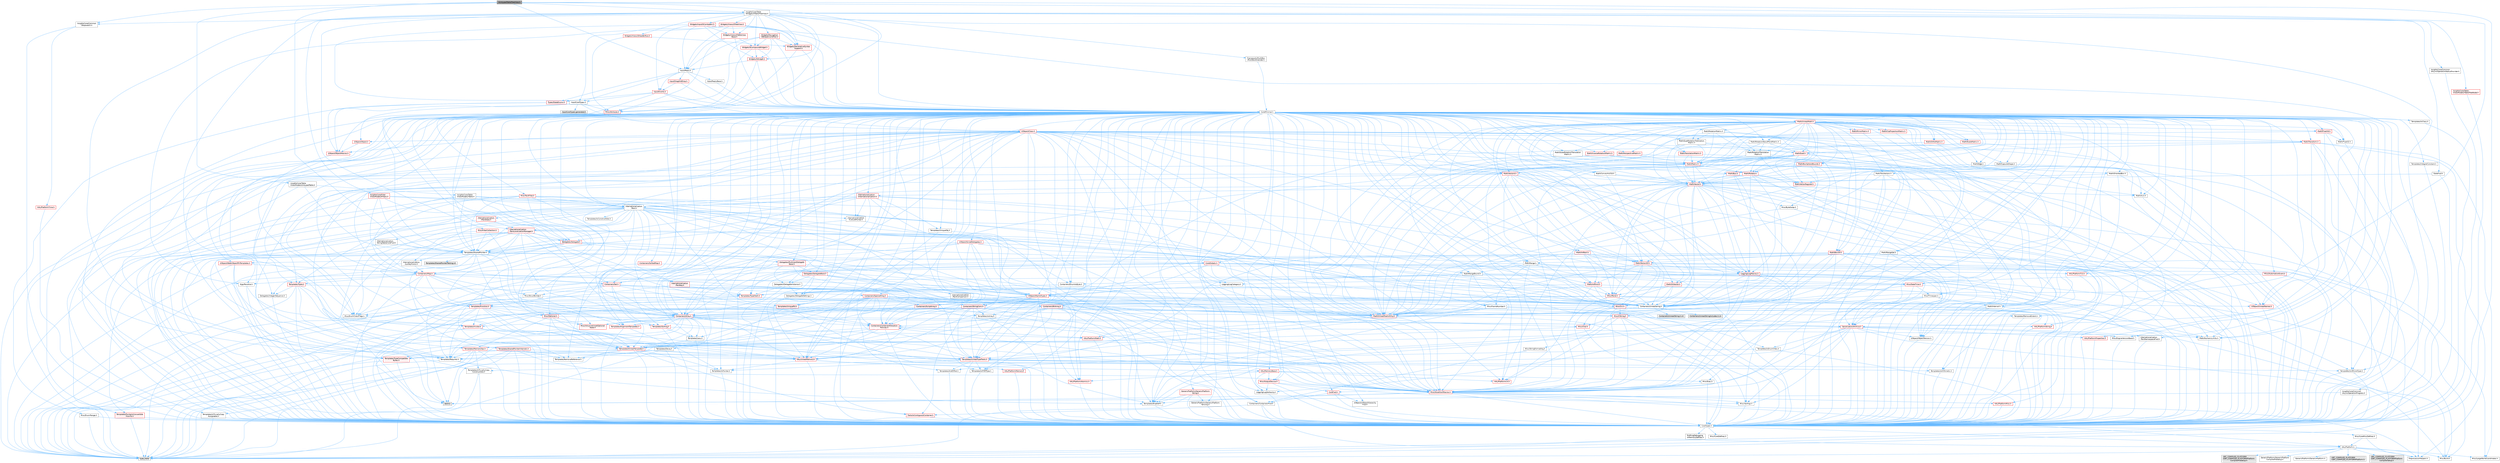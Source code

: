 digraph "SUntypedTableTreeView.h"
{
 // INTERACTIVE_SVG=YES
 // LATEX_PDF_SIZE
  bgcolor="transparent";
  edge [fontname=Helvetica,fontsize=10,labelfontname=Helvetica,labelfontsize=10];
  node [fontname=Helvetica,fontsize=10,shape=box,height=0.2,width=0.4];
  Node1 [id="Node000001",label="SUntypedTableTreeView.h",height=0.2,width=0.4,color="gray40", fillcolor="grey60", style="filled", fontcolor="black",tooltip=" "];
  Node1 -> Node2 [id="edge1_Node000001_Node000002",color="steelblue1",style="solid",tooltip=" "];
  Node2 [id="Node000002",label="CoreTypes.h",height=0.2,width=0.4,color="grey40", fillcolor="white", style="filled",URL="$dc/dec/CoreTypes_8h.html",tooltip=" "];
  Node2 -> Node3 [id="edge2_Node000002_Node000003",color="steelblue1",style="solid",tooltip=" "];
  Node3 [id="Node000003",label="HAL/Platform.h",height=0.2,width=0.4,color="grey40", fillcolor="white", style="filled",URL="$d9/dd0/Platform_8h.html",tooltip=" "];
  Node3 -> Node4 [id="edge3_Node000003_Node000004",color="steelblue1",style="solid",tooltip=" "];
  Node4 [id="Node000004",label="Misc/Build.h",height=0.2,width=0.4,color="grey40", fillcolor="white", style="filled",URL="$d3/dbb/Build_8h.html",tooltip=" "];
  Node3 -> Node5 [id="edge4_Node000003_Node000005",color="steelblue1",style="solid",tooltip=" "];
  Node5 [id="Node000005",label="Misc/LargeWorldCoordinates.h",height=0.2,width=0.4,color="grey40", fillcolor="white", style="filled",URL="$d2/dcb/LargeWorldCoordinates_8h.html",tooltip=" "];
  Node3 -> Node6 [id="edge5_Node000003_Node000006",color="steelblue1",style="solid",tooltip=" "];
  Node6 [id="Node000006",label="type_traits",height=0.2,width=0.4,color="grey60", fillcolor="#E0E0E0", style="filled",tooltip=" "];
  Node3 -> Node7 [id="edge6_Node000003_Node000007",color="steelblue1",style="solid",tooltip=" "];
  Node7 [id="Node000007",label="PreprocessorHelpers.h",height=0.2,width=0.4,color="grey40", fillcolor="white", style="filled",URL="$db/ddb/PreprocessorHelpers_8h.html",tooltip=" "];
  Node3 -> Node8 [id="edge7_Node000003_Node000008",color="steelblue1",style="solid",tooltip=" "];
  Node8 [id="Node000008",label="UBT_COMPILED_PLATFORM\l/UBT_COMPILED_PLATFORMPlatform\lCompilerPreSetup.h",height=0.2,width=0.4,color="grey60", fillcolor="#E0E0E0", style="filled",tooltip=" "];
  Node3 -> Node9 [id="edge8_Node000003_Node000009",color="steelblue1",style="solid",tooltip=" "];
  Node9 [id="Node000009",label="GenericPlatform/GenericPlatform\lCompilerPreSetup.h",height=0.2,width=0.4,color="grey40", fillcolor="white", style="filled",URL="$d9/dc8/GenericPlatformCompilerPreSetup_8h.html",tooltip=" "];
  Node3 -> Node10 [id="edge9_Node000003_Node000010",color="steelblue1",style="solid",tooltip=" "];
  Node10 [id="Node000010",label="GenericPlatform/GenericPlatform.h",height=0.2,width=0.4,color="grey40", fillcolor="white", style="filled",URL="$d6/d84/GenericPlatform_8h.html",tooltip=" "];
  Node3 -> Node11 [id="edge10_Node000003_Node000011",color="steelblue1",style="solid",tooltip=" "];
  Node11 [id="Node000011",label="UBT_COMPILED_PLATFORM\l/UBT_COMPILED_PLATFORMPlatform.h",height=0.2,width=0.4,color="grey60", fillcolor="#E0E0E0", style="filled",tooltip=" "];
  Node3 -> Node12 [id="edge11_Node000003_Node000012",color="steelblue1",style="solid",tooltip=" "];
  Node12 [id="Node000012",label="UBT_COMPILED_PLATFORM\l/UBT_COMPILED_PLATFORMPlatform\lCompilerSetup.h",height=0.2,width=0.4,color="grey60", fillcolor="#E0E0E0", style="filled",tooltip=" "];
  Node2 -> Node13 [id="edge12_Node000002_Node000013",color="steelblue1",style="solid",tooltip=" "];
  Node13 [id="Node000013",label="ProfilingDebugging\l/UMemoryDefines.h",height=0.2,width=0.4,color="grey40", fillcolor="white", style="filled",URL="$d2/da2/UMemoryDefines_8h.html",tooltip=" "];
  Node2 -> Node14 [id="edge13_Node000002_Node000014",color="steelblue1",style="solid",tooltip=" "];
  Node14 [id="Node000014",label="Misc/CoreMiscDefines.h",height=0.2,width=0.4,color="grey40", fillcolor="white", style="filled",URL="$da/d38/CoreMiscDefines_8h.html",tooltip=" "];
  Node14 -> Node3 [id="edge14_Node000014_Node000003",color="steelblue1",style="solid",tooltip=" "];
  Node14 -> Node7 [id="edge15_Node000014_Node000007",color="steelblue1",style="solid",tooltip=" "];
  Node2 -> Node15 [id="edge16_Node000002_Node000015",color="steelblue1",style="solid",tooltip=" "];
  Node15 [id="Node000015",label="Misc/CoreDefines.h",height=0.2,width=0.4,color="grey40", fillcolor="white", style="filled",URL="$d3/dd2/CoreDefines_8h.html",tooltip=" "];
  Node1 -> Node16 [id="edge17_Node000001_Node000016",color="steelblue1",style="solid",tooltip=" "];
  Node16 [id="Node000016",label="Containers/UnrealString.h",height=0.2,width=0.4,color="grey40", fillcolor="white", style="filled",URL="$d5/dba/UnrealString_8h.html",tooltip=" "];
  Node16 -> Node17 [id="edge18_Node000016_Node000017",color="steelblue1",style="solid",tooltip=" "];
  Node17 [id="Node000017",label="Containers/UnrealStringIncludes.h.inl",height=0.2,width=0.4,color="grey60", fillcolor="#E0E0E0", style="filled",tooltip=" "];
  Node16 -> Node18 [id="edge19_Node000016_Node000018",color="steelblue1",style="solid",tooltip=" "];
  Node18 [id="Node000018",label="Containers/UnrealString.h.inl",height=0.2,width=0.4,color="grey60", fillcolor="#E0E0E0", style="filled",tooltip=" "];
  Node16 -> Node19 [id="edge20_Node000016_Node000019",color="steelblue1",style="solid",tooltip=" "];
  Node19 [id="Node000019",label="Misc/StringFormatArg.h",height=0.2,width=0.4,color="grey40", fillcolor="white", style="filled",URL="$d2/d16/StringFormatArg_8h.html",tooltip=" "];
  Node19 -> Node20 [id="edge21_Node000019_Node000020",color="steelblue1",style="solid",tooltip=" "];
  Node20 [id="Node000020",label="Containers/ContainersFwd.h",height=0.2,width=0.4,color="grey40", fillcolor="white", style="filled",URL="$d4/d0a/ContainersFwd_8h.html",tooltip=" "];
  Node20 -> Node3 [id="edge22_Node000020_Node000003",color="steelblue1",style="solid",tooltip=" "];
  Node20 -> Node2 [id="edge23_Node000020_Node000002",color="steelblue1",style="solid",tooltip=" "];
  Node20 -> Node21 [id="edge24_Node000020_Node000021",color="steelblue1",style="solid",tooltip=" "];
  Node21 [id="Node000021",label="Traits/IsContiguousContainer.h",height=0.2,width=0.4,color="red", fillcolor="#FFF0F0", style="filled",URL="$d5/d3c/IsContiguousContainer_8h.html",tooltip=" "];
  Node21 -> Node2 [id="edge25_Node000021_Node000002",color="steelblue1",style="solid",tooltip=" "];
  Node1 -> Node24 [id="edge26_Node000001_Node000024",color="steelblue1",style="solid",tooltip=" "];
  Node24 [id="Node000024",label="Input/Reply.h",height=0.2,width=0.4,color="grey40", fillcolor="white", style="filled",URL="$dd/dc7/Reply_8h.html",tooltip=" "];
  Node24 -> Node25 [id="edge27_Node000024_Node000025",color="steelblue1",style="solid",tooltip=" "];
  Node25 [id="Node000025",label="CoreMinimal.h",height=0.2,width=0.4,color="grey40", fillcolor="white", style="filled",URL="$d7/d67/CoreMinimal_8h.html",tooltip=" "];
  Node25 -> Node2 [id="edge28_Node000025_Node000002",color="steelblue1",style="solid",tooltip=" "];
  Node25 -> Node26 [id="edge29_Node000025_Node000026",color="steelblue1",style="solid",tooltip=" "];
  Node26 [id="Node000026",label="CoreFwd.h",height=0.2,width=0.4,color="red", fillcolor="#FFF0F0", style="filled",URL="$d1/d1e/CoreFwd_8h.html",tooltip=" "];
  Node26 -> Node2 [id="edge30_Node000026_Node000002",color="steelblue1",style="solid",tooltip=" "];
  Node26 -> Node20 [id="edge31_Node000026_Node000020",color="steelblue1",style="solid",tooltip=" "];
  Node26 -> Node28 [id="edge32_Node000026_Node000028",color="steelblue1",style="solid",tooltip=" "];
  Node28 [id="Node000028",label="UObject/UObjectHierarchy\lFwd.h",height=0.2,width=0.4,color="grey40", fillcolor="white", style="filled",URL="$d3/d13/UObjectHierarchyFwd_8h.html",tooltip=" "];
  Node25 -> Node28 [id="edge33_Node000025_Node000028",color="steelblue1",style="solid",tooltip=" "];
  Node25 -> Node20 [id="edge34_Node000025_Node000020",color="steelblue1",style="solid",tooltip=" "];
  Node25 -> Node29 [id="edge35_Node000025_Node000029",color="steelblue1",style="solid",tooltip=" "];
  Node29 [id="Node000029",label="Misc/VarArgs.h",height=0.2,width=0.4,color="grey40", fillcolor="white", style="filled",URL="$d5/d6f/VarArgs_8h.html",tooltip=" "];
  Node29 -> Node2 [id="edge36_Node000029_Node000002",color="steelblue1",style="solid",tooltip=" "];
  Node25 -> Node30 [id="edge37_Node000025_Node000030",color="steelblue1",style="solid",tooltip=" "];
  Node30 [id="Node000030",label="Logging/LogVerbosity.h",height=0.2,width=0.4,color="grey40", fillcolor="white", style="filled",URL="$d2/d8f/LogVerbosity_8h.html",tooltip=" "];
  Node30 -> Node2 [id="edge38_Node000030_Node000002",color="steelblue1",style="solid",tooltip=" "];
  Node25 -> Node31 [id="edge39_Node000025_Node000031",color="steelblue1",style="solid",tooltip=" "];
  Node31 [id="Node000031",label="Misc/OutputDevice.h",height=0.2,width=0.4,color="red", fillcolor="#FFF0F0", style="filled",URL="$d7/d32/OutputDevice_8h.html",tooltip=" "];
  Node31 -> Node26 [id="edge40_Node000031_Node000026",color="steelblue1",style="solid",tooltip=" "];
  Node31 -> Node2 [id="edge41_Node000031_Node000002",color="steelblue1",style="solid",tooltip=" "];
  Node31 -> Node30 [id="edge42_Node000031_Node000030",color="steelblue1",style="solid",tooltip=" "];
  Node31 -> Node29 [id="edge43_Node000031_Node000029",color="steelblue1",style="solid",tooltip=" "];
  Node25 -> Node37 [id="edge44_Node000025_Node000037",color="steelblue1",style="solid",tooltip=" "];
  Node37 [id="Node000037",label="HAL/PlatformCrt.h",height=0.2,width=0.4,color="red", fillcolor="#FFF0F0", style="filled",URL="$d8/d75/PlatformCrt_8h.html",tooltip=" "];
  Node25 -> Node47 [id="edge45_Node000025_Node000047",color="steelblue1",style="solid",tooltip=" "];
  Node47 [id="Node000047",label="HAL/PlatformMisc.h",height=0.2,width=0.4,color="red", fillcolor="#FFF0F0", style="filled",URL="$d0/df5/PlatformMisc_8h.html",tooltip=" "];
  Node47 -> Node2 [id="edge46_Node000047_Node000002",color="steelblue1",style="solid",tooltip=" "];
  Node25 -> Node66 [id="edge47_Node000025_Node000066",color="steelblue1",style="solid",tooltip=" "];
  Node66 [id="Node000066",label="Misc/AssertionMacros.h",height=0.2,width=0.4,color="red", fillcolor="#FFF0F0", style="filled",URL="$d0/dfa/AssertionMacros_8h.html",tooltip=" "];
  Node66 -> Node2 [id="edge48_Node000066_Node000002",color="steelblue1",style="solid",tooltip=" "];
  Node66 -> Node3 [id="edge49_Node000066_Node000003",color="steelblue1",style="solid",tooltip=" "];
  Node66 -> Node47 [id="edge50_Node000066_Node000047",color="steelblue1",style="solid",tooltip=" "];
  Node66 -> Node7 [id="edge51_Node000066_Node000007",color="steelblue1",style="solid",tooltip=" "];
  Node66 -> Node67 [id="edge52_Node000066_Node000067",color="steelblue1",style="solid",tooltip=" "];
  Node67 [id="Node000067",label="Templates/EnableIf.h",height=0.2,width=0.4,color="grey40", fillcolor="white", style="filled",URL="$d7/d60/EnableIf_8h.html",tooltip=" "];
  Node67 -> Node2 [id="edge53_Node000067_Node000002",color="steelblue1",style="solid",tooltip=" "];
  Node66 -> Node29 [id="edge54_Node000066_Node000029",color="steelblue1",style="solid",tooltip=" "];
  Node66 -> Node74 [id="edge55_Node000066_Node000074",color="steelblue1",style="solid",tooltip=" "];
  Node74 [id="Node000074",label="atomic",height=0.2,width=0.4,color="grey60", fillcolor="#E0E0E0", style="filled",tooltip=" "];
  Node25 -> Node75 [id="edge56_Node000025_Node000075",color="steelblue1",style="solid",tooltip=" "];
  Node75 [id="Node000075",label="Templates/IsPointer.h",height=0.2,width=0.4,color="grey40", fillcolor="white", style="filled",URL="$d7/d05/IsPointer_8h.html",tooltip=" "];
  Node75 -> Node2 [id="edge57_Node000075_Node000002",color="steelblue1",style="solid",tooltip=" "];
  Node25 -> Node76 [id="edge58_Node000025_Node000076",color="steelblue1",style="solid",tooltip=" "];
  Node76 [id="Node000076",label="HAL/PlatformMemory.h",height=0.2,width=0.4,color="red", fillcolor="#FFF0F0", style="filled",URL="$de/d68/PlatformMemory_8h.html",tooltip=" "];
  Node76 -> Node2 [id="edge59_Node000076_Node000002",color="steelblue1",style="solid",tooltip=" "];
  Node25 -> Node59 [id="edge60_Node000025_Node000059",color="steelblue1",style="solid",tooltip=" "];
  Node59 [id="Node000059",label="HAL/PlatformAtomics.h",height=0.2,width=0.4,color="red", fillcolor="#FFF0F0", style="filled",URL="$d3/d36/PlatformAtomics_8h.html",tooltip=" "];
  Node59 -> Node2 [id="edge61_Node000059_Node000002",color="steelblue1",style="solid",tooltip=" "];
  Node25 -> Node81 [id="edge62_Node000025_Node000081",color="steelblue1",style="solid",tooltip=" "];
  Node81 [id="Node000081",label="Misc/Exec.h",height=0.2,width=0.4,color="grey40", fillcolor="white", style="filled",URL="$de/ddb/Exec_8h.html",tooltip=" "];
  Node81 -> Node2 [id="edge63_Node000081_Node000002",color="steelblue1",style="solid",tooltip=" "];
  Node81 -> Node66 [id="edge64_Node000081_Node000066",color="steelblue1",style="solid",tooltip=" "];
  Node25 -> Node82 [id="edge65_Node000025_Node000082",color="steelblue1",style="solid",tooltip=" "];
  Node82 [id="Node000082",label="HAL/MemoryBase.h",height=0.2,width=0.4,color="red", fillcolor="#FFF0F0", style="filled",URL="$d6/d9f/MemoryBase_8h.html",tooltip=" "];
  Node82 -> Node2 [id="edge66_Node000082_Node000002",color="steelblue1",style="solid",tooltip=" "];
  Node82 -> Node59 [id="edge67_Node000082_Node000059",color="steelblue1",style="solid",tooltip=" "];
  Node82 -> Node37 [id="edge68_Node000082_Node000037",color="steelblue1",style="solid",tooltip=" "];
  Node82 -> Node81 [id="edge69_Node000082_Node000081",color="steelblue1",style="solid",tooltip=" "];
  Node82 -> Node31 [id="edge70_Node000082_Node000031",color="steelblue1",style="solid",tooltip=" "];
  Node25 -> Node92 [id="edge71_Node000025_Node000092",color="steelblue1",style="solid",tooltip=" "];
  Node92 [id="Node000092",label="HAL/UnrealMemory.h",height=0.2,width=0.4,color="red", fillcolor="#FFF0F0", style="filled",URL="$d9/d96/UnrealMemory_8h.html",tooltip=" "];
  Node92 -> Node2 [id="edge72_Node000092_Node000002",color="steelblue1",style="solid",tooltip=" "];
  Node92 -> Node82 [id="edge73_Node000092_Node000082",color="steelblue1",style="solid",tooltip=" "];
  Node92 -> Node76 [id="edge74_Node000092_Node000076",color="steelblue1",style="solid",tooltip=" "];
  Node92 -> Node75 [id="edge75_Node000092_Node000075",color="steelblue1",style="solid",tooltip=" "];
  Node25 -> Node94 [id="edge76_Node000025_Node000094",color="steelblue1",style="solid",tooltip=" "];
  Node94 [id="Node000094",label="Templates/IsArithmetic.h",height=0.2,width=0.4,color="grey40", fillcolor="white", style="filled",URL="$d2/d5d/IsArithmetic_8h.html",tooltip=" "];
  Node94 -> Node2 [id="edge77_Node000094_Node000002",color="steelblue1",style="solid",tooltip=" "];
  Node25 -> Node88 [id="edge78_Node000025_Node000088",color="steelblue1",style="solid",tooltip=" "];
  Node88 [id="Node000088",label="Templates/AndOrNot.h",height=0.2,width=0.4,color="grey40", fillcolor="white", style="filled",URL="$db/d0a/AndOrNot_8h.html",tooltip=" "];
  Node88 -> Node2 [id="edge79_Node000088_Node000002",color="steelblue1",style="solid",tooltip=" "];
  Node25 -> Node95 [id="edge80_Node000025_Node000095",color="steelblue1",style="solid",tooltip=" "];
  Node95 [id="Node000095",label="Templates/IsPODType.h",height=0.2,width=0.4,color="grey40", fillcolor="white", style="filled",URL="$d7/db1/IsPODType_8h.html",tooltip=" "];
  Node95 -> Node2 [id="edge81_Node000095_Node000002",color="steelblue1",style="solid",tooltip=" "];
  Node25 -> Node96 [id="edge82_Node000025_Node000096",color="steelblue1",style="solid",tooltip=" "];
  Node96 [id="Node000096",label="Templates/IsUECoreType.h",height=0.2,width=0.4,color="grey40", fillcolor="white", style="filled",URL="$d1/db8/IsUECoreType_8h.html",tooltip=" "];
  Node96 -> Node2 [id="edge83_Node000096_Node000002",color="steelblue1",style="solid",tooltip=" "];
  Node96 -> Node6 [id="edge84_Node000096_Node000006",color="steelblue1",style="solid",tooltip=" "];
  Node25 -> Node89 [id="edge85_Node000025_Node000089",color="steelblue1",style="solid",tooltip=" "];
  Node89 [id="Node000089",label="Templates/IsTriviallyCopy\lConstructible.h",height=0.2,width=0.4,color="grey40", fillcolor="white", style="filled",URL="$d3/d78/IsTriviallyCopyConstructible_8h.html",tooltip=" "];
  Node89 -> Node2 [id="edge86_Node000089_Node000002",color="steelblue1",style="solid",tooltip=" "];
  Node89 -> Node6 [id="edge87_Node000089_Node000006",color="steelblue1",style="solid",tooltip=" "];
  Node25 -> Node97 [id="edge88_Node000025_Node000097",color="steelblue1",style="solid",tooltip=" "];
  Node97 [id="Node000097",label="Templates/UnrealTypeTraits.h",height=0.2,width=0.4,color="red", fillcolor="#FFF0F0", style="filled",URL="$d2/d2d/UnrealTypeTraits_8h.html",tooltip=" "];
  Node97 -> Node2 [id="edge89_Node000097_Node000002",color="steelblue1",style="solid",tooltip=" "];
  Node97 -> Node75 [id="edge90_Node000097_Node000075",color="steelblue1",style="solid",tooltip=" "];
  Node97 -> Node66 [id="edge91_Node000097_Node000066",color="steelblue1",style="solid",tooltip=" "];
  Node97 -> Node88 [id="edge92_Node000097_Node000088",color="steelblue1",style="solid",tooltip=" "];
  Node97 -> Node67 [id="edge93_Node000097_Node000067",color="steelblue1",style="solid",tooltip=" "];
  Node97 -> Node94 [id="edge94_Node000097_Node000094",color="steelblue1",style="solid",tooltip=" "];
  Node97 -> Node95 [id="edge95_Node000097_Node000095",color="steelblue1",style="solid",tooltip=" "];
  Node97 -> Node96 [id="edge96_Node000097_Node000096",color="steelblue1",style="solid",tooltip=" "];
  Node97 -> Node89 [id="edge97_Node000097_Node000089",color="steelblue1",style="solid",tooltip=" "];
  Node25 -> Node67 [id="edge98_Node000025_Node000067",color="steelblue1",style="solid",tooltip=" "];
  Node25 -> Node99 [id="edge99_Node000025_Node000099",color="steelblue1",style="solid",tooltip=" "];
  Node99 [id="Node000099",label="Templates/RemoveReference.h",height=0.2,width=0.4,color="grey40", fillcolor="white", style="filled",URL="$da/dbe/RemoveReference_8h.html",tooltip=" "];
  Node99 -> Node2 [id="edge100_Node000099_Node000002",color="steelblue1",style="solid",tooltip=" "];
  Node25 -> Node100 [id="edge101_Node000025_Node000100",color="steelblue1",style="solid",tooltip=" "];
  Node100 [id="Node000100",label="Templates/IntegralConstant.h",height=0.2,width=0.4,color="grey40", fillcolor="white", style="filled",URL="$db/d1b/IntegralConstant_8h.html",tooltip=" "];
  Node100 -> Node2 [id="edge102_Node000100_Node000002",color="steelblue1",style="solid",tooltip=" "];
  Node25 -> Node101 [id="edge103_Node000025_Node000101",color="steelblue1",style="solid",tooltip=" "];
  Node101 [id="Node000101",label="Templates/IsClass.h",height=0.2,width=0.4,color="grey40", fillcolor="white", style="filled",URL="$db/dcb/IsClass_8h.html",tooltip=" "];
  Node101 -> Node2 [id="edge104_Node000101_Node000002",color="steelblue1",style="solid",tooltip=" "];
  Node25 -> Node102 [id="edge105_Node000025_Node000102",color="steelblue1",style="solid",tooltip=" "];
  Node102 [id="Node000102",label="Templates/TypeCompatible\lBytes.h",height=0.2,width=0.4,color="red", fillcolor="#FFF0F0", style="filled",URL="$df/d0a/TypeCompatibleBytes_8h.html",tooltip=" "];
  Node102 -> Node2 [id="edge106_Node000102_Node000002",color="steelblue1",style="solid",tooltip=" "];
  Node102 -> Node6 [id="edge107_Node000102_Node000006",color="steelblue1",style="solid",tooltip=" "];
  Node25 -> Node21 [id="edge108_Node000025_Node000021",color="steelblue1",style="solid",tooltip=" "];
  Node25 -> Node103 [id="edge109_Node000025_Node000103",color="steelblue1",style="solid",tooltip=" "];
  Node103 [id="Node000103",label="Templates/UnrealTemplate.h",height=0.2,width=0.4,color="red", fillcolor="#FFF0F0", style="filled",URL="$d4/d24/UnrealTemplate_8h.html",tooltip=" "];
  Node103 -> Node2 [id="edge110_Node000103_Node000002",color="steelblue1",style="solid",tooltip=" "];
  Node103 -> Node75 [id="edge111_Node000103_Node000075",color="steelblue1",style="solid",tooltip=" "];
  Node103 -> Node92 [id="edge112_Node000103_Node000092",color="steelblue1",style="solid",tooltip=" "];
  Node103 -> Node97 [id="edge113_Node000103_Node000097",color="steelblue1",style="solid",tooltip=" "];
  Node103 -> Node99 [id="edge114_Node000103_Node000099",color="steelblue1",style="solid",tooltip=" "];
  Node103 -> Node69 [id="edge115_Node000103_Node000069",color="steelblue1",style="solid",tooltip=" "];
  Node69 [id="Node000069",label="Templates/Requires.h",height=0.2,width=0.4,color="grey40", fillcolor="white", style="filled",URL="$dc/d96/Requires_8h.html",tooltip=" "];
  Node69 -> Node67 [id="edge116_Node000069_Node000067",color="steelblue1",style="solid",tooltip=" "];
  Node69 -> Node6 [id="edge117_Node000069_Node000006",color="steelblue1",style="solid",tooltip=" "];
  Node103 -> Node102 [id="edge118_Node000103_Node000102",color="steelblue1",style="solid",tooltip=" "];
  Node103 -> Node21 [id="edge119_Node000103_Node000021",color="steelblue1",style="solid",tooltip=" "];
  Node103 -> Node6 [id="edge120_Node000103_Node000006",color="steelblue1",style="solid",tooltip=" "];
  Node25 -> Node52 [id="edge121_Node000025_Node000052",color="steelblue1",style="solid",tooltip=" "];
  Node52 [id="Node000052",label="Math/NumericLimits.h",height=0.2,width=0.4,color="grey40", fillcolor="white", style="filled",URL="$df/d1b/NumericLimits_8h.html",tooltip=" "];
  Node52 -> Node2 [id="edge122_Node000052_Node000002",color="steelblue1",style="solid",tooltip=" "];
  Node25 -> Node107 [id="edge123_Node000025_Node000107",color="steelblue1",style="solid",tooltip=" "];
  Node107 [id="Node000107",label="HAL/PlatformMath.h",height=0.2,width=0.4,color="red", fillcolor="#FFF0F0", style="filled",URL="$dc/d53/PlatformMath_8h.html",tooltip=" "];
  Node107 -> Node2 [id="edge124_Node000107_Node000002",color="steelblue1",style="solid",tooltip=" "];
  Node25 -> Node90 [id="edge125_Node000025_Node000090",color="steelblue1",style="solid",tooltip=" "];
  Node90 [id="Node000090",label="Templates/IsTriviallyCopy\lAssignable.h",height=0.2,width=0.4,color="grey40", fillcolor="white", style="filled",URL="$d2/df2/IsTriviallyCopyAssignable_8h.html",tooltip=" "];
  Node90 -> Node2 [id="edge126_Node000090_Node000002",color="steelblue1",style="solid",tooltip=" "];
  Node90 -> Node6 [id="edge127_Node000090_Node000006",color="steelblue1",style="solid",tooltip=" "];
  Node25 -> Node115 [id="edge128_Node000025_Node000115",color="steelblue1",style="solid",tooltip=" "];
  Node115 [id="Node000115",label="Templates/MemoryOps.h",height=0.2,width=0.4,color="red", fillcolor="#FFF0F0", style="filled",URL="$db/dea/MemoryOps_8h.html",tooltip=" "];
  Node115 -> Node2 [id="edge129_Node000115_Node000002",color="steelblue1",style="solid",tooltip=" "];
  Node115 -> Node92 [id="edge130_Node000115_Node000092",color="steelblue1",style="solid",tooltip=" "];
  Node115 -> Node90 [id="edge131_Node000115_Node000090",color="steelblue1",style="solid",tooltip=" "];
  Node115 -> Node89 [id="edge132_Node000115_Node000089",color="steelblue1",style="solid",tooltip=" "];
  Node115 -> Node69 [id="edge133_Node000115_Node000069",color="steelblue1",style="solid",tooltip=" "];
  Node115 -> Node97 [id="edge134_Node000115_Node000097",color="steelblue1",style="solid",tooltip=" "];
  Node115 -> Node6 [id="edge135_Node000115_Node000006",color="steelblue1",style="solid",tooltip=" "];
  Node25 -> Node116 [id="edge136_Node000025_Node000116",color="steelblue1",style="solid",tooltip=" "];
  Node116 [id="Node000116",label="Containers/ContainerAllocation\lPolicies.h",height=0.2,width=0.4,color="red", fillcolor="#FFF0F0", style="filled",URL="$d7/dff/ContainerAllocationPolicies_8h.html",tooltip=" "];
  Node116 -> Node2 [id="edge137_Node000116_Node000002",color="steelblue1",style="solid",tooltip=" "];
  Node116 -> Node116 [id="edge138_Node000116_Node000116",color="steelblue1",style="solid",tooltip=" "];
  Node116 -> Node107 [id="edge139_Node000116_Node000107",color="steelblue1",style="solid",tooltip=" "];
  Node116 -> Node92 [id="edge140_Node000116_Node000092",color="steelblue1",style="solid",tooltip=" "];
  Node116 -> Node52 [id="edge141_Node000116_Node000052",color="steelblue1",style="solid",tooltip=" "];
  Node116 -> Node66 [id="edge142_Node000116_Node000066",color="steelblue1",style="solid",tooltip=" "];
  Node116 -> Node115 [id="edge143_Node000116_Node000115",color="steelblue1",style="solid",tooltip=" "];
  Node116 -> Node102 [id="edge144_Node000116_Node000102",color="steelblue1",style="solid",tooltip=" "];
  Node116 -> Node6 [id="edge145_Node000116_Node000006",color="steelblue1",style="solid",tooltip=" "];
  Node25 -> Node119 [id="edge146_Node000025_Node000119",color="steelblue1",style="solid",tooltip=" "];
  Node119 [id="Node000119",label="Templates/IsEnumClass.h",height=0.2,width=0.4,color="grey40", fillcolor="white", style="filled",URL="$d7/d15/IsEnumClass_8h.html",tooltip=" "];
  Node119 -> Node2 [id="edge147_Node000119_Node000002",color="steelblue1",style="solid",tooltip=" "];
  Node119 -> Node88 [id="edge148_Node000119_Node000088",color="steelblue1",style="solid",tooltip=" "];
  Node25 -> Node120 [id="edge149_Node000025_Node000120",color="steelblue1",style="solid",tooltip=" "];
  Node120 [id="Node000120",label="HAL/PlatformProperties.h",height=0.2,width=0.4,color="red", fillcolor="#FFF0F0", style="filled",URL="$d9/db0/PlatformProperties_8h.html",tooltip=" "];
  Node120 -> Node2 [id="edge150_Node000120_Node000002",color="steelblue1",style="solid",tooltip=" "];
  Node25 -> Node123 [id="edge151_Node000025_Node000123",color="steelblue1",style="solid",tooltip=" "];
  Node123 [id="Node000123",label="Misc/EngineVersionBase.h",height=0.2,width=0.4,color="grey40", fillcolor="white", style="filled",URL="$d5/d2b/EngineVersionBase_8h.html",tooltip=" "];
  Node123 -> Node2 [id="edge152_Node000123_Node000002",color="steelblue1",style="solid",tooltip=" "];
  Node25 -> Node124 [id="edge153_Node000025_Node000124",color="steelblue1",style="solid",tooltip=" "];
  Node124 [id="Node000124",label="Internationalization\l/TextNamespaceFwd.h",height=0.2,width=0.4,color="grey40", fillcolor="white", style="filled",URL="$d8/d97/TextNamespaceFwd_8h.html",tooltip=" "];
  Node124 -> Node2 [id="edge154_Node000124_Node000002",color="steelblue1",style="solid",tooltip=" "];
  Node25 -> Node125 [id="edge155_Node000025_Node000125",color="steelblue1",style="solid",tooltip=" "];
  Node125 [id="Node000125",label="Serialization/Archive.h",height=0.2,width=0.4,color="red", fillcolor="#FFF0F0", style="filled",URL="$d7/d3b/Archive_8h.html",tooltip=" "];
  Node125 -> Node26 [id="edge156_Node000125_Node000026",color="steelblue1",style="solid",tooltip=" "];
  Node125 -> Node2 [id="edge157_Node000125_Node000002",color="steelblue1",style="solid",tooltip=" "];
  Node125 -> Node120 [id="edge158_Node000125_Node000120",color="steelblue1",style="solid",tooltip=" "];
  Node125 -> Node124 [id="edge159_Node000125_Node000124",color="steelblue1",style="solid",tooltip=" "];
  Node125 -> Node66 [id="edge160_Node000125_Node000066",color="steelblue1",style="solid",tooltip=" "];
  Node125 -> Node4 [id="edge161_Node000125_Node000004",color="steelblue1",style="solid",tooltip=" "];
  Node125 -> Node123 [id="edge162_Node000125_Node000123",color="steelblue1",style="solid",tooltip=" "];
  Node125 -> Node29 [id="edge163_Node000125_Node000029",color="steelblue1",style="solid",tooltip=" "];
  Node125 -> Node67 [id="edge164_Node000125_Node000067",color="steelblue1",style="solid",tooltip=" "];
  Node125 -> Node119 [id="edge165_Node000125_Node000119",color="steelblue1",style="solid",tooltip=" "];
  Node125 -> Node103 [id="edge166_Node000125_Node000103",color="steelblue1",style="solid",tooltip=" "];
  Node125 -> Node128 [id="edge167_Node000125_Node000128",color="steelblue1",style="solid",tooltip=" "];
  Node128 [id="Node000128",label="UObject/ObjectVersion.h",height=0.2,width=0.4,color="grey40", fillcolor="white", style="filled",URL="$da/d63/ObjectVersion_8h.html",tooltip=" "];
  Node128 -> Node2 [id="edge168_Node000128_Node000002",color="steelblue1",style="solid",tooltip=" "];
  Node25 -> Node129 [id="edge169_Node000025_Node000129",color="steelblue1",style="solid",tooltip=" "];
  Node129 [id="Node000129",label="Templates/Less.h",height=0.2,width=0.4,color="grey40", fillcolor="white", style="filled",URL="$de/dc8/Less_8h.html",tooltip=" "];
  Node129 -> Node2 [id="edge170_Node000129_Node000002",color="steelblue1",style="solid",tooltip=" "];
  Node129 -> Node103 [id="edge171_Node000129_Node000103",color="steelblue1",style="solid",tooltip=" "];
  Node25 -> Node130 [id="edge172_Node000025_Node000130",color="steelblue1",style="solid",tooltip=" "];
  Node130 [id="Node000130",label="Templates/Sorting.h",height=0.2,width=0.4,color="red", fillcolor="#FFF0F0", style="filled",URL="$d3/d9e/Sorting_8h.html",tooltip=" "];
  Node130 -> Node2 [id="edge173_Node000130_Node000002",color="steelblue1",style="solid",tooltip=" "];
  Node130 -> Node107 [id="edge174_Node000130_Node000107",color="steelblue1",style="solid",tooltip=" "];
  Node130 -> Node129 [id="edge175_Node000130_Node000129",color="steelblue1",style="solid",tooltip=" "];
  Node25 -> Node141 [id="edge176_Node000025_Node000141",color="steelblue1",style="solid",tooltip=" "];
  Node141 [id="Node000141",label="Misc/Char.h",height=0.2,width=0.4,color="red", fillcolor="#FFF0F0", style="filled",URL="$d0/d58/Char_8h.html",tooltip=" "];
  Node141 -> Node2 [id="edge177_Node000141_Node000002",color="steelblue1",style="solid",tooltip=" "];
  Node141 -> Node6 [id="edge178_Node000141_Node000006",color="steelblue1",style="solid",tooltip=" "];
  Node25 -> Node144 [id="edge179_Node000025_Node000144",color="steelblue1",style="solid",tooltip=" "];
  Node144 [id="Node000144",label="GenericPlatform/GenericPlatform\lStricmp.h",height=0.2,width=0.4,color="grey40", fillcolor="white", style="filled",URL="$d2/d86/GenericPlatformStricmp_8h.html",tooltip=" "];
  Node144 -> Node2 [id="edge180_Node000144_Node000002",color="steelblue1",style="solid",tooltip=" "];
  Node25 -> Node145 [id="edge181_Node000025_Node000145",color="steelblue1",style="solid",tooltip=" "];
  Node145 [id="Node000145",label="GenericPlatform/GenericPlatform\lString.h",height=0.2,width=0.4,color="red", fillcolor="#FFF0F0", style="filled",URL="$dd/d20/GenericPlatformString_8h.html",tooltip=" "];
  Node145 -> Node2 [id="edge182_Node000145_Node000002",color="steelblue1",style="solid",tooltip=" "];
  Node145 -> Node144 [id="edge183_Node000145_Node000144",color="steelblue1",style="solid",tooltip=" "];
  Node145 -> Node67 [id="edge184_Node000145_Node000067",color="steelblue1",style="solid",tooltip=" "];
  Node145 -> Node6 [id="edge185_Node000145_Node000006",color="steelblue1",style="solid",tooltip=" "];
  Node25 -> Node78 [id="edge186_Node000025_Node000078",color="steelblue1",style="solid",tooltip=" "];
  Node78 [id="Node000078",label="HAL/PlatformString.h",height=0.2,width=0.4,color="red", fillcolor="#FFF0F0", style="filled",URL="$db/db5/PlatformString_8h.html",tooltip=" "];
  Node78 -> Node2 [id="edge187_Node000078_Node000002",color="steelblue1",style="solid",tooltip=" "];
  Node25 -> Node148 [id="edge188_Node000025_Node000148",color="steelblue1",style="solid",tooltip=" "];
  Node148 [id="Node000148",label="Misc/CString.h",height=0.2,width=0.4,color="red", fillcolor="#FFF0F0", style="filled",URL="$d2/d49/CString_8h.html",tooltip=" "];
  Node148 -> Node2 [id="edge189_Node000148_Node000002",color="steelblue1",style="solid",tooltip=" "];
  Node148 -> Node37 [id="edge190_Node000148_Node000037",color="steelblue1",style="solid",tooltip=" "];
  Node148 -> Node78 [id="edge191_Node000148_Node000078",color="steelblue1",style="solid",tooltip=" "];
  Node148 -> Node66 [id="edge192_Node000148_Node000066",color="steelblue1",style="solid",tooltip=" "];
  Node148 -> Node141 [id="edge193_Node000148_Node000141",color="steelblue1",style="solid",tooltip=" "];
  Node148 -> Node29 [id="edge194_Node000148_Node000029",color="steelblue1",style="solid",tooltip=" "];
  Node25 -> Node149 [id="edge195_Node000025_Node000149",color="steelblue1",style="solid",tooltip=" "];
  Node149 [id="Node000149",label="Misc/Crc.h",height=0.2,width=0.4,color="red", fillcolor="#FFF0F0", style="filled",URL="$d4/dd2/Crc_8h.html",tooltip=" "];
  Node149 -> Node2 [id="edge196_Node000149_Node000002",color="steelblue1",style="solid",tooltip=" "];
  Node149 -> Node78 [id="edge197_Node000149_Node000078",color="steelblue1",style="solid",tooltip=" "];
  Node149 -> Node66 [id="edge198_Node000149_Node000066",color="steelblue1",style="solid",tooltip=" "];
  Node149 -> Node148 [id="edge199_Node000149_Node000148",color="steelblue1",style="solid",tooltip=" "];
  Node149 -> Node141 [id="edge200_Node000149_Node000141",color="steelblue1",style="solid",tooltip=" "];
  Node149 -> Node97 [id="edge201_Node000149_Node000097",color="steelblue1",style="solid",tooltip=" "];
  Node25 -> Node140 [id="edge202_Node000025_Node000140",color="steelblue1",style="solid",tooltip=" "];
  Node140 [id="Node000140",label="Math/UnrealMathUtility.h",height=0.2,width=0.4,color="red", fillcolor="#FFF0F0", style="filled",URL="$db/db8/UnrealMathUtility_8h.html",tooltip=" "];
  Node140 -> Node2 [id="edge203_Node000140_Node000002",color="steelblue1",style="solid",tooltip=" "];
  Node140 -> Node66 [id="edge204_Node000140_Node000066",color="steelblue1",style="solid",tooltip=" "];
  Node140 -> Node107 [id="edge205_Node000140_Node000107",color="steelblue1",style="solid",tooltip=" "];
  Node140 -> Node69 [id="edge206_Node000140_Node000069",color="steelblue1",style="solid",tooltip=" "];
  Node25 -> Node16 [id="edge207_Node000025_Node000016",color="steelblue1",style="solid",tooltip=" "];
  Node25 -> Node150 [id="edge208_Node000025_Node000150",color="steelblue1",style="solid",tooltip=" "];
  Node150 [id="Node000150",label="Containers/Array.h",height=0.2,width=0.4,color="red", fillcolor="#FFF0F0", style="filled",URL="$df/dd0/Array_8h.html",tooltip=" "];
  Node150 -> Node2 [id="edge209_Node000150_Node000002",color="steelblue1",style="solid",tooltip=" "];
  Node150 -> Node66 [id="edge210_Node000150_Node000066",color="steelblue1",style="solid",tooltip=" "];
  Node150 -> Node151 [id="edge211_Node000150_Node000151",color="steelblue1",style="solid",tooltip=" "];
  Node151 [id="Node000151",label="Misc/IntrusiveUnsetOptional\lState.h",height=0.2,width=0.4,color="red", fillcolor="#FFF0F0", style="filled",URL="$d2/d0a/IntrusiveUnsetOptionalState_8h.html",tooltip=" "];
  Node150 -> Node92 [id="edge212_Node000150_Node000092",color="steelblue1",style="solid",tooltip=" "];
  Node150 -> Node97 [id="edge213_Node000150_Node000097",color="steelblue1",style="solid",tooltip=" "];
  Node150 -> Node103 [id="edge214_Node000150_Node000103",color="steelblue1",style="solid",tooltip=" "];
  Node150 -> Node116 [id="edge215_Node000150_Node000116",color="steelblue1",style="solid",tooltip=" "];
  Node150 -> Node125 [id="edge216_Node000150_Node000125",color="steelblue1",style="solid",tooltip=" "];
  Node150 -> Node133 [id="edge217_Node000150_Node000133",color="steelblue1",style="solid",tooltip=" "];
  Node133 [id="Node000133",label="Templates/Invoke.h",height=0.2,width=0.4,color="red", fillcolor="#FFF0F0", style="filled",URL="$d7/deb/Invoke_8h.html",tooltip=" "];
  Node133 -> Node2 [id="edge218_Node000133_Node000002",color="steelblue1",style="solid",tooltip=" "];
  Node133 -> Node103 [id="edge219_Node000133_Node000103",color="steelblue1",style="solid",tooltip=" "];
  Node133 -> Node6 [id="edge220_Node000133_Node000006",color="steelblue1",style="solid",tooltip=" "];
  Node150 -> Node129 [id="edge221_Node000150_Node000129",color="steelblue1",style="solid",tooltip=" "];
  Node150 -> Node69 [id="edge222_Node000150_Node000069",color="steelblue1",style="solid",tooltip=" "];
  Node150 -> Node130 [id="edge223_Node000150_Node000130",color="steelblue1",style="solid",tooltip=" "];
  Node150 -> Node173 [id="edge224_Node000150_Node000173",color="steelblue1",style="solid",tooltip=" "];
  Node173 [id="Node000173",label="Templates/AlignmentTemplates.h",height=0.2,width=0.4,color="red", fillcolor="#FFF0F0", style="filled",URL="$dd/d32/AlignmentTemplates_8h.html",tooltip=" "];
  Node173 -> Node2 [id="edge225_Node000173_Node000002",color="steelblue1",style="solid",tooltip=" "];
  Node173 -> Node75 [id="edge226_Node000173_Node000075",color="steelblue1",style="solid",tooltip=" "];
  Node150 -> Node6 [id="edge227_Node000150_Node000006",color="steelblue1",style="solid",tooltip=" "];
  Node25 -> Node174 [id="edge228_Node000025_Node000174",color="steelblue1",style="solid",tooltip=" "];
  Node174 [id="Node000174",label="Misc/FrameNumber.h",height=0.2,width=0.4,color="grey40", fillcolor="white", style="filled",URL="$dd/dbd/FrameNumber_8h.html",tooltip=" "];
  Node174 -> Node2 [id="edge229_Node000174_Node000002",color="steelblue1",style="solid",tooltip=" "];
  Node174 -> Node52 [id="edge230_Node000174_Node000052",color="steelblue1",style="solid",tooltip=" "];
  Node174 -> Node140 [id="edge231_Node000174_Node000140",color="steelblue1",style="solid",tooltip=" "];
  Node174 -> Node67 [id="edge232_Node000174_Node000067",color="steelblue1",style="solid",tooltip=" "];
  Node174 -> Node97 [id="edge233_Node000174_Node000097",color="steelblue1",style="solid",tooltip=" "];
  Node25 -> Node175 [id="edge234_Node000025_Node000175",color="steelblue1",style="solid",tooltip=" "];
  Node175 [id="Node000175",label="Misc/Timespan.h",height=0.2,width=0.4,color="grey40", fillcolor="white", style="filled",URL="$da/dd9/Timespan_8h.html",tooltip=" "];
  Node175 -> Node2 [id="edge235_Node000175_Node000002",color="steelblue1",style="solid",tooltip=" "];
  Node175 -> Node176 [id="edge236_Node000175_Node000176",color="steelblue1",style="solid",tooltip=" "];
  Node176 [id="Node000176",label="Math/Interval.h",height=0.2,width=0.4,color="grey40", fillcolor="white", style="filled",URL="$d1/d55/Interval_8h.html",tooltip=" "];
  Node176 -> Node2 [id="edge237_Node000176_Node000002",color="steelblue1",style="solid",tooltip=" "];
  Node176 -> Node94 [id="edge238_Node000176_Node000094",color="steelblue1",style="solid",tooltip=" "];
  Node176 -> Node97 [id="edge239_Node000176_Node000097",color="steelblue1",style="solid",tooltip=" "];
  Node176 -> Node52 [id="edge240_Node000176_Node000052",color="steelblue1",style="solid",tooltip=" "];
  Node176 -> Node140 [id="edge241_Node000176_Node000140",color="steelblue1",style="solid",tooltip=" "];
  Node175 -> Node140 [id="edge242_Node000175_Node000140",color="steelblue1",style="solid",tooltip=" "];
  Node175 -> Node66 [id="edge243_Node000175_Node000066",color="steelblue1",style="solid",tooltip=" "];
  Node25 -> Node177 [id="edge244_Node000025_Node000177",color="steelblue1",style="solid",tooltip=" "];
  Node177 [id="Node000177",label="Containers/StringConv.h",height=0.2,width=0.4,color="red", fillcolor="#FFF0F0", style="filled",URL="$d3/ddf/StringConv_8h.html",tooltip=" "];
  Node177 -> Node2 [id="edge245_Node000177_Node000002",color="steelblue1",style="solid",tooltip=" "];
  Node177 -> Node66 [id="edge246_Node000177_Node000066",color="steelblue1",style="solid",tooltip=" "];
  Node177 -> Node116 [id="edge247_Node000177_Node000116",color="steelblue1",style="solid",tooltip=" "];
  Node177 -> Node150 [id="edge248_Node000177_Node000150",color="steelblue1",style="solid",tooltip=" "];
  Node177 -> Node148 [id="edge249_Node000177_Node000148",color="steelblue1",style="solid",tooltip=" "];
  Node177 -> Node178 [id="edge250_Node000177_Node000178",color="steelblue1",style="solid",tooltip=" "];
  Node178 [id="Node000178",label="Templates/IsArray.h",height=0.2,width=0.4,color="grey40", fillcolor="white", style="filled",URL="$d8/d8d/IsArray_8h.html",tooltip=" "];
  Node178 -> Node2 [id="edge251_Node000178_Node000002",color="steelblue1",style="solid",tooltip=" "];
  Node177 -> Node103 [id="edge252_Node000177_Node000103",color="steelblue1",style="solid",tooltip=" "];
  Node177 -> Node97 [id="edge253_Node000177_Node000097",color="steelblue1",style="solid",tooltip=" "];
  Node177 -> Node21 [id="edge254_Node000177_Node000021",color="steelblue1",style="solid",tooltip=" "];
  Node177 -> Node6 [id="edge255_Node000177_Node000006",color="steelblue1",style="solid",tooltip=" "];
  Node25 -> Node179 [id="edge256_Node000025_Node000179",color="steelblue1",style="solid",tooltip=" "];
  Node179 [id="Node000179",label="UObject/UnrealNames.h",height=0.2,width=0.4,color="red", fillcolor="#FFF0F0", style="filled",URL="$d8/db1/UnrealNames_8h.html",tooltip=" "];
  Node179 -> Node2 [id="edge257_Node000179_Node000002",color="steelblue1",style="solid",tooltip=" "];
  Node25 -> Node181 [id="edge258_Node000025_Node000181",color="steelblue1",style="solid",tooltip=" "];
  Node181 [id="Node000181",label="UObject/NameTypes.h",height=0.2,width=0.4,color="red", fillcolor="#FFF0F0", style="filled",URL="$d6/d35/NameTypes_8h.html",tooltip=" "];
  Node181 -> Node2 [id="edge259_Node000181_Node000002",color="steelblue1",style="solid",tooltip=" "];
  Node181 -> Node66 [id="edge260_Node000181_Node000066",color="steelblue1",style="solid",tooltip=" "];
  Node181 -> Node92 [id="edge261_Node000181_Node000092",color="steelblue1",style="solid",tooltip=" "];
  Node181 -> Node97 [id="edge262_Node000181_Node000097",color="steelblue1",style="solid",tooltip=" "];
  Node181 -> Node103 [id="edge263_Node000181_Node000103",color="steelblue1",style="solid",tooltip=" "];
  Node181 -> Node16 [id="edge264_Node000181_Node000016",color="steelblue1",style="solid",tooltip=" "];
  Node181 -> Node177 [id="edge265_Node000181_Node000177",color="steelblue1",style="solid",tooltip=" "];
  Node181 -> Node179 [id="edge266_Node000181_Node000179",color="steelblue1",style="solid",tooltip=" "];
  Node181 -> Node151 [id="edge267_Node000181_Node000151",color="steelblue1",style="solid",tooltip=" "];
  Node25 -> Node189 [id="edge268_Node000025_Node000189",color="steelblue1",style="solid",tooltip=" "];
  Node189 [id="Node000189",label="Misc/Parse.h",height=0.2,width=0.4,color="red", fillcolor="#FFF0F0", style="filled",URL="$dc/d71/Parse_8h.html",tooltip=" "];
  Node189 -> Node16 [id="edge269_Node000189_Node000016",color="steelblue1",style="solid",tooltip=" "];
  Node189 -> Node2 [id="edge270_Node000189_Node000002",color="steelblue1",style="solid",tooltip=" "];
  Node189 -> Node37 [id="edge271_Node000189_Node000037",color="steelblue1",style="solid",tooltip=" "];
  Node189 -> Node4 [id="edge272_Node000189_Node000004",color="steelblue1",style="solid",tooltip=" "];
  Node189 -> Node54 [id="edge273_Node000189_Node000054",color="steelblue1",style="solid",tooltip=" "];
  Node54 [id="Node000054",label="Misc/EnumClassFlags.h",height=0.2,width=0.4,color="grey40", fillcolor="white", style="filled",URL="$d8/de7/EnumClassFlags_8h.html",tooltip=" "];
  Node189 -> Node190 [id="edge274_Node000189_Node000190",color="steelblue1",style="solid",tooltip=" "];
  Node190 [id="Node000190",label="Templates/Function.h",height=0.2,width=0.4,color="red", fillcolor="#FFF0F0", style="filled",URL="$df/df5/Function_8h.html",tooltip=" "];
  Node190 -> Node2 [id="edge275_Node000190_Node000002",color="steelblue1",style="solid",tooltip=" "];
  Node190 -> Node66 [id="edge276_Node000190_Node000066",color="steelblue1",style="solid",tooltip=" "];
  Node190 -> Node151 [id="edge277_Node000190_Node000151",color="steelblue1",style="solid",tooltip=" "];
  Node190 -> Node92 [id="edge278_Node000190_Node000092",color="steelblue1",style="solid",tooltip=" "];
  Node190 -> Node97 [id="edge279_Node000190_Node000097",color="steelblue1",style="solid",tooltip=" "];
  Node190 -> Node133 [id="edge280_Node000190_Node000133",color="steelblue1",style="solid",tooltip=" "];
  Node190 -> Node103 [id="edge281_Node000190_Node000103",color="steelblue1",style="solid",tooltip=" "];
  Node190 -> Node69 [id="edge282_Node000190_Node000069",color="steelblue1",style="solid",tooltip=" "];
  Node190 -> Node140 [id="edge283_Node000190_Node000140",color="steelblue1",style="solid",tooltip=" "];
  Node190 -> Node6 [id="edge284_Node000190_Node000006",color="steelblue1",style="solid",tooltip=" "];
  Node25 -> Node173 [id="edge285_Node000025_Node000173",color="steelblue1",style="solid",tooltip=" "];
  Node25 -> Node192 [id="edge286_Node000025_Node000192",color="steelblue1",style="solid",tooltip=" "];
  Node192 [id="Node000192",label="Misc/StructBuilder.h",height=0.2,width=0.4,color="grey40", fillcolor="white", style="filled",URL="$d9/db3/StructBuilder_8h.html",tooltip=" "];
  Node192 -> Node2 [id="edge287_Node000192_Node000002",color="steelblue1",style="solid",tooltip=" "];
  Node192 -> Node140 [id="edge288_Node000192_Node000140",color="steelblue1",style="solid",tooltip=" "];
  Node192 -> Node173 [id="edge289_Node000192_Node000173",color="steelblue1",style="solid",tooltip=" "];
  Node25 -> Node109 [id="edge290_Node000025_Node000109",color="steelblue1",style="solid",tooltip=" "];
  Node109 [id="Node000109",label="Templates/Decay.h",height=0.2,width=0.4,color="grey40", fillcolor="white", style="filled",URL="$dd/d0f/Decay_8h.html",tooltip=" "];
  Node109 -> Node2 [id="edge291_Node000109_Node000002",color="steelblue1",style="solid",tooltip=" "];
  Node109 -> Node99 [id="edge292_Node000109_Node000099",color="steelblue1",style="solid",tooltip=" "];
  Node109 -> Node6 [id="edge293_Node000109_Node000006",color="steelblue1",style="solid",tooltip=" "];
  Node25 -> Node193 [id="edge294_Node000025_Node000193",color="steelblue1",style="solid",tooltip=" "];
  Node193 [id="Node000193",label="Templates/PointerIsConvertible\lFromTo.h",height=0.2,width=0.4,color="red", fillcolor="#FFF0F0", style="filled",URL="$d6/d65/PointerIsConvertibleFromTo_8h.html",tooltip=" "];
  Node193 -> Node2 [id="edge295_Node000193_Node000002",color="steelblue1",style="solid",tooltip=" "];
  Node193 -> Node6 [id="edge296_Node000193_Node000006",color="steelblue1",style="solid",tooltip=" "];
  Node25 -> Node133 [id="edge297_Node000025_Node000133",color="steelblue1",style="solid",tooltip=" "];
  Node25 -> Node190 [id="edge298_Node000025_Node000190",color="steelblue1",style="solid",tooltip=" "];
  Node25 -> Node162 [id="edge299_Node000025_Node000162",color="steelblue1",style="solid",tooltip=" "];
  Node162 [id="Node000162",label="Templates/TypeHash.h",height=0.2,width=0.4,color="red", fillcolor="#FFF0F0", style="filled",URL="$d1/d62/TypeHash_8h.html",tooltip=" "];
  Node162 -> Node2 [id="edge300_Node000162_Node000002",color="steelblue1",style="solid",tooltip=" "];
  Node162 -> Node69 [id="edge301_Node000162_Node000069",color="steelblue1",style="solid",tooltip=" "];
  Node162 -> Node149 [id="edge302_Node000162_Node000149",color="steelblue1",style="solid",tooltip=" "];
  Node162 -> Node6 [id="edge303_Node000162_Node000006",color="steelblue1",style="solid",tooltip=" "];
  Node25 -> Node194 [id="edge304_Node000025_Node000194",color="steelblue1",style="solid",tooltip=" "];
  Node194 [id="Node000194",label="Containers/ScriptArray.h",height=0.2,width=0.4,color="red", fillcolor="#FFF0F0", style="filled",URL="$dc/daf/ScriptArray_8h.html",tooltip=" "];
  Node194 -> Node2 [id="edge305_Node000194_Node000002",color="steelblue1",style="solid",tooltip=" "];
  Node194 -> Node66 [id="edge306_Node000194_Node000066",color="steelblue1",style="solid",tooltip=" "];
  Node194 -> Node92 [id="edge307_Node000194_Node000092",color="steelblue1",style="solid",tooltip=" "];
  Node194 -> Node116 [id="edge308_Node000194_Node000116",color="steelblue1",style="solid",tooltip=" "];
  Node194 -> Node150 [id="edge309_Node000194_Node000150",color="steelblue1",style="solid",tooltip=" "];
  Node25 -> Node195 [id="edge310_Node000025_Node000195",color="steelblue1",style="solid",tooltip=" "];
  Node195 [id="Node000195",label="Containers/BitArray.h",height=0.2,width=0.4,color="red", fillcolor="#FFF0F0", style="filled",URL="$d1/de4/BitArray_8h.html",tooltip=" "];
  Node195 -> Node116 [id="edge311_Node000195_Node000116",color="steelblue1",style="solid",tooltip=" "];
  Node195 -> Node2 [id="edge312_Node000195_Node000002",color="steelblue1",style="solid",tooltip=" "];
  Node195 -> Node59 [id="edge313_Node000195_Node000059",color="steelblue1",style="solid",tooltip=" "];
  Node195 -> Node92 [id="edge314_Node000195_Node000092",color="steelblue1",style="solid",tooltip=" "];
  Node195 -> Node140 [id="edge315_Node000195_Node000140",color="steelblue1",style="solid",tooltip=" "];
  Node195 -> Node66 [id="edge316_Node000195_Node000066",color="steelblue1",style="solid",tooltip=" "];
  Node195 -> Node54 [id="edge317_Node000195_Node000054",color="steelblue1",style="solid",tooltip=" "];
  Node195 -> Node125 [id="edge318_Node000195_Node000125",color="steelblue1",style="solid",tooltip=" "];
  Node195 -> Node67 [id="edge319_Node000195_Node000067",color="steelblue1",style="solid",tooltip=" "];
  Node195 -> Node133 [id="edge320_Node000195_Node000133",color="steelblue1",style="solid",tooltip=" "];
  Node195 -> Node103 [id="edge321_Node000195_Node000103",color="steelblue1",style="solid",tooltip=" "];
  Node195 -> Node97 [id="edge322_Node000195_Node000097",color="steelblue1",style="solid",tooltip=" "];
  Node25 -> Node196 [id="edge323_Node000025_Node000196",color="steelblue1",style="solid",tooltip=" "];
  Node196 [id="Node000196",label="Containers/SparseArray.h",height=0.2,width=0.4,color="red", fillcolor="#FFF0F0", style="filled",URL="$d5/dbf/SparseArray_8h.html",tooltip=" "];
  Node196 -> Node2 [id="edge324_Node000196_Node000002",color="steelblue1",style="solid",tooltip=" "];
  Node196 -> Node66 [id="edge325_Node000196_Node000066",color="steelblue1",style="solid",tooltip=" "];
  Node196 -> Node92 [id="edge326_Node000196_Node000092",color="steelblue1",style="solid",tooltip=" "];
  Node196 -> Node97 [id="edge327_Node000196_Node000097",color="steelblue1",style="solid",tooltip=" "];
  Node196 -> Node103 [id="edge328_Node000196_Node000103",color="steelblue1",style="solid",tooltip=" "];
  Node196 -> Node116 [id="edge329_Node000196_Node000116",color="steelblue1",style="solid",tooltip=" "];
  Node196 -> Node129 [id="edge330_Node000196_Node000129",color="steelblue1",style="solid",tooltip=" "];
  Node196 -> Node150 [id="edge331_Node000196_Node000150",color="steelblue1",style="solid",tooltip=" "];
  Node196 -> Node140 [id="edge332_Node000196_Node000140",color="steelblue1",style="solid",tooltip=" "];
  Node196 -> Node194 [id="edge333_Node000196_Node000194",color="steelblue1",style="solid",tooltip=" "];
  Node196 -> Node195 [id="edge334_Node000196_Node000195",color="steelblue1",style="solid",tooltip=" "];
  Node196 -> Node16 [id="edge335_Node000196_Node000016",color="steelblue1",style="solid",tooltip=" "];
  Node196 -> Node151 [id="edge336_Node000196_Node000151",color="steelblue1",style="solid",tooltip=" "];
  Node25 -> Node212 [id="edge337_Node000025_Node000212",color="steelblue1",style="solid",tooltip=" "];
  Node212 [id="Node000212",label="Containers/Set.h",height=0.2,width=0.4,color="red", fillcolor="#FFF0F0", style="filled",URL="$d4/d45/Set_8h.html",tooltip=" "];
  Node212 -> Node116 [id="edge338_Node000212_Node000116",color="steelblue1",style="solid",tooltip=" "];
  Node212 -> Node196 [id="edge339_Node000212_Node000196",color="steelblue1",style="solid",tooltip=" "];
  Node212 -> Node20 [id="edge340_Node000212_Node000020",color="steelblue1",style="solid",tooltip=" "];
  Node212 -> Node140 [id="edge341_Node000212_Node000140",color="steelblue1",style="solid",tooltip=" "];
  Node212 -> Node66 [id="edge342_Node000212_Node000066",color="steelblue1",style="solid",tooltip=" "];
  Node212 -> Node192 [id="edge343_Node000212_Node000192",color="steelblue1",style="solid",tooltip=" "];
  Node212 -> Node190 [id="edge344_Node000212_Node000190",color="steelblue1",style="solid",tooltip=" "];
  Node212 -> Node130 [id="edge345_Node000212_Node000130",color="steelblue1",style="solid",tooltip=" "];
  Node212 -> Node162 [id="edge346_Node000212_Node000162",color="steelblue1",style="solid",tooltip=" "];
  Node212 -> Node103 [id="edge347_Node000212_Node000103",color="steelblue1",style="solid",tooltip=" "];
  Node212 -> Node6 [id="edge348_Node000212_Node000006",color="steelblue1",style="solid",tooltip=" "];
  Node25 -> Node215 [id="edge349_Node000025_Node000215",color="steelblue1",style="solid",tooltip=" "];
  Node215 [id="Node000215",label="Algo/Reverse.h",height=0.2,width=0.4,color="grey40", fillcolor="white", style="filled",URL="$d5/d93/Reverse_8h.html",tooltip=" "];
  Node215 -> Node2 [id="edge350_Node000215_Node000002",color="steelblue1",style="solid",tooltip=" "];
  Node215 -> Node103 [id="edge351_Node000215_Node000103",color="steelblue1",style="solid",tooltip=" "];
  Node25 -> Node216 [id="edge352_Node000025_Node000216",color="steelblue1",style="solid",tooltip=" "];
  Node216 [id="Node000216",label="Containers/Map.h",height=0.2,width=0.4,color="red", fillcolor="#FFF0F0", style="filled",URL="$df/d79/Map_8h.html",tooltip=" "];
  Node216 -> Node2 [id="edge353_Node000216_Node000002",color="steelblue1",style="solid",tooltip=" "];
  Node216 -> Node215 [id="edge354_Node000216_Node000215",color="steelblue1",style="solid",tooltip=" "];
  Node216 -> Node212 [id="edge355_Node000216_Node000212",color="steelblue1",style="solid",tooltip=" "];
  Node216 -> Node16 [id="edge356_Node000216_Node000016",color="steelblue1",style="solid",tooltip=" "];
  Node216 -> Node66 [id="edge357_Node000216_Node000066",color="steelblue1",style="solid",tooltip=" "];
  Node216 -> Node192 [id="edge358_Node000216_Node000192",color="steelblue1",style="solid",tooltip=" "];
  Node216 -> Node190 [id="edge359_Node000216_Node000190",color="steelblue1",style="solid",tooltip=" "];
  Node216 -> Node130 [id="edge360_Node000216_Node000130",color="steelblue1",style="solid",tooltip=" "];
  Node216 -> Node217 [id="edge361_Node000216_Node000217",color="steelblue1",style="solid",tooltip=" "];
  Node217 [id="Node000217",label="Templates/Tuple.h",height=0.2,width=0.4,color="red", fillcolor="#FFF0F0", style="filled",URL="$d2/d4f/Tuple_8h.html",tooltip=" "];
  Node217 -> Node2 [id="edge362_Node000217_Node000002",color="steelblue1",style="solid",tooltip=" "];
  Node217 -> Node103 [id="edge363_Node000217_Node000103",color="steelblue1",style="solid",tooltip=" "];
  Node217 -> Node218 [id="edge364_Node000217_Node000218",color="steelblue1",style="solid",tooltip=" "];
  Node218 [id="Node000218",label="Delegates/IntegerSequence.h",height=0.2,width=0.4,color="grey40", fillcolor="white", style="filled",URL="$d2/dcc/IntegerSequence_8h.html",tooltip=" "];
  Node218 -> Node2 [id="edge365_Node000218_Node000002",color="steelblue1",style="solid",tooltip=" "];
  Node217 -> Node133 [id="edge366_Node000217_Node000133",color="steelblue1",style="solid",tooltip=" "];
  Node217 -> Node69 [id="edge367_Node000217_Node000069",color="steelblue1",style="solid",tooltip=" "];
  Node217 -> Node162 [id="edge368_Node000217_Node000162",color="steelblue1",style="solid",tooltip=" "];
  Node217 -> Node6 [id="edge369_Node000217_Node000006",color="steelblue1",style="solid",tooltip=" "];
  Node216 -> Node103 [id="edge370_Node000216_Node000103",color="steelblue1",style="solid",tooltip=" "];
  Node216 -> Node97 [id="edge371_Node000216_Node000097",color="steelblue1",style="solid",tooltip=" "];
  Node216 -> Node6 [id="edge372_Node000216_Node000006",color="steelblue1",style="solid",tooltip=" "];
  Node25 -> Node220 [id="edge373_Node000025_Node000220",color="steelblue1",style="solid",tooltip=" "];
  Node220 [id="Node000220",label="Math/IntPoint.h",height=0.2,width=0.4,color="red", fillcolor="#FFF0F0", style="filled",URL="$d3/df7/IntPoint_8h.html",tooltip=" "];
  Node220 -> Node2 [id="edge374_Node000220_Node000002",color="steelblue1",style="solid",tooltip=" "];
  Node220 -> Node66 [id="edge375_Node000220_Node000066",color="steelblue1",style="solid",tooltip=" "];
  Node220 -> Node189 [id="edge376_Node000220_Node000189",color="steelblue1",style="solid",tooltip=" "];
  Node220 -> Node140 [id="edge377_Node000220_Node000140",color="steelblue1",style="solid",tooltip=" "];
  Node220 -> Node16 [id="edge378_Node000220_Node000016",color="steelblue1",style="solid",tooltip=" "];
  Node220 -> Node162 [id="edge379_Node000220_Node000162",color="steelblue1",style="solid",tooltip=" "];
  Node25 -> Node222 [id="edge380_Node000025_Node000222",color="steelblue1",style="solid",tooltip=" "];
  Node222 [id="Node000222",label="Math/IntVector.h",height=0.2,width=0.4,color="red", fillcolor="#FFF0F0", style="filled",URL="$d7/d44/IntVector_8h.html",tooltip=" "];
  Node222 -> Node2 [id="edge381_Node000222_Node000002",color="steelblue1",style="solid",tooltip=" "];
  Node222 -> Node149 [id="edge382_Node000222_Node000149",color="steelblue1",style="solid",tooltip=" "];
  Node222 -> Node189 [id="edge383_Node000222_Node000189",color="steelblue1",style="solid",tooltip=" "];
  Node222 -> Node140 [id="edge384_Node000222_Node000140",color="steelblue1",style="solid",tooltip=" "];
  Node222 -> Node16 [id="edge385_Node000222_Node000016",color="steelblue1",style="solid",tooltip=" "];
  Node25 -> Node223 [id="edge386_Node000025_Node000223",color="steelblue1",style="solid",tooltip=" "];
  Node223 [id="Node000223",label="Logging/LogCategory.h",height=0.2,width=0.4,color="grey40", fillcolor="white", style="filled",URL="$d9/d36/LogCategory_8h.html",tooltip=" "];
  Node223 -> Node2 [id="edge387_Node000223_Node000002",color="steelblue1",style="solid",tooltip=" "];
  Node223 -> Node30 [id="edge388_Node000223_Node000030",color="steelblue1",style="solid",tooltip=" "];
  Node223 -> Node181 [id="edge389_Node000223_Node000181",color="steelblue1",style="solid",tooltip=" "];
  Node25 -> Node224 [id="edge390_Node000025_Node000224",color="steelblue1",style="solid",tooltip=" "];
  Node224 [id="Node000224",label="Logging/LogMacros.h",height=0.2,width=0.4,color="red", fillcolor="#FFF0F0", style="filled",URL="$d0/d16/LogMacros_8h.html",tooltip=" "];
  Node224 -> Node16 [id="edge391_Node000224_Node000016",color="steelblue1",style="solid",tooltip=" "];
  Node224 -> Node2 [id="edge392_Node000224_Node000002",color="steelblue1",style="solid",tooltip=" "];
  Node224 -> Node7 [id="edge393_Node000224_Node000007",color="steelblue1",style="solid",tooltip=" "];
  Node224 -> Node223 [id="edge394_Node000224_Node000223",color="steelblue1",style="solid",tooltip=" "];
  Node224 -> Node30 [id="edge395_Node000224_Node000030",color="steelblue1",style="solid",tooltip=" "];
  Node224 -> Node66 [id="edge396_Node000224_Node000066",color="steelblue1",style="solid",tooltip=" "];
  Node224 -> Node4 [id="edge397_Node000224_Node000004",color="steelblue1",style="solid",tooltip=" "];
  Node224 -> Node29 [id="edge398_Node000224_Node000029",color="steelblue1",style="solid",tooltip=" "];
  Node224 -> Node67 [id="edge399_Node000224_Node000067",color="steelblue1",style="solid",tooltip=" "];
  Node224 -> Node6 [id="edge400_Node000224_Node000006",color="steelblue1",style="solid",tooltip=" "];
  Node25 -> Node227 [id="edge401_Node000025_Node000227",color="steelblue1",style="solid",tooltip=" "];
  Node227 [id="Node000227",label="Math/Vector2D.h",height=0.2,width=0.4,color="red", fillcolor="#FFF0F0", style="filled",URL="$d3/db0/Vector2D_8h.html",tooltip=" "];
  Node227 -> Node2 [id="edge402_Node000227_Node000002",color="steelblue1",style="solid",tooltip=" "];
  Node227 -> Node66 [id="edge403_Node000227_Node000066",color="steelblue1",style="solid",tooltip=" "];
  Node227 -> Node149 [id="edge404_Node000227_Node000149",color="steelblue1",style="solid",tooltip=" "];
  Node227 -> Node140 [id="edge405_Node000227_Node000140",color="steelblue1",style="solid",tooltip=" "];
  Node227 -> Node16 [id="edge406_Node000227_Node000016",color="steelblue1",style="solid",tooltip=" "];
  Node227 -> Node189 [id="edge407_Node000227_Node000189",color="steelblue1",style="solid",tooltip=" "];
  Node227 -> Node220 [id="edge408_Node000227_Node000220",color="steelblue1",style="solid",tooltip=" "];
  Node227 -> Node224 [id="edge409_Node000227_Node000224",color="steelblue1",style="solid",tooltip=" "];
  Node227 -> Node6 [id="edge410_Node000227_Node000006",color="steelblue1",style="solid",tooltip=" "];
  Node25 -> Node231 [id="edge411_Node000025_Node000231",color="steelblue1",style="solid",tooltip=" "];
  Node231 [id="Node000231",label="Math/IntRect.h",height=0.2,width=0.4,color="red", fillcolor="#FFF0F0", style="filled",URL="$d7/d53/IntRect_8h.html",tooltip=" "];
  Node231 -> Node2 [id="edge412_Node000231_Node000002",color="steelblue1",style="solid",tooltip=" "];
  Node231 -> Node140 [id="edge413_Node000231_Node000140",color="steelblue1",style="solid",tooltip=" "];
  Node231 -> Node16 [id="edge414_Node000231_Node000016",color="steelblue1",style="solid",tooltip=" "];
  Node231 -> Node220 [id="edge415_Node000231_Node000220",color="steelblue1",style="solid",tooltip=" "];
  Node231 -> Node227 [id="edge416_Node000231_Node000227",color="steelblue1",style="solid",tooltip=" "];
  Node25 -> Node232 [id="edge417_Node000025_Node000232",color="steelblue1",style="solid",tooltip=" "];
  Node232 [id="Node000232",label="Misc/ByteSwap.h",height=0.2,width=0.4,color="grey40", fillcolor="white", style="filled",URL="$dc/dd7/ByteSwap_8h.html",tooltip=" "];
  Node232 -> Node2 [id="edge418_Node000232_Node000002",color="steelblue1",style="solid",tooltip=" "];
  Node232 -> Node37 [id="edge419_Node000232_Node000037",color="steelblue1",style="solid",tooltip=" "];
  Node25 -> Node161 [id="edge420_Node000025_Node000161",color="steelblue1",style="solid",tooltip=" "];
  Node161 [id="Node000161",label="Containers/EnumAsByte.h",height=0.2,width=0.4,color="grey40", fillcolor="white", style="filled",URL="$d6/d9a/EnumAsByte_8h.html",tooltip=" "];
  Node161 -> Node2 [id="edge421_Node000161_Node000002",color="steelblue1",style="solid",tooltip=" "];
  Node161 -> Node95 [id="edge422_Node000161_Node000095",color="steelblue1",style="solid",tooltip=" "];
  Node161 -> Node162 [id="edge423_Node000161_Node000162",color="steelblue1",style="solid",tooltip=" "];
  Node25 -> Node233 [id="edge424_Node000025_Node000233",color="steelblue1",style="solid",tooltip=" "];
  Node233 [id="Node000233",label="HAL/PlatformTLS.h",height=0.2,width=0.4,color="red", fillcolor="#FFF0F0", style="filled",URL="$d0/def/PlatformTLS_8h.html",tooltip=" "];
  Node233 -> Node2 [id="edge425_Node000233_Node000002",color="steelblue1",style="solid",tooltip=" "];
  Node25 -> Node236 [id="edge426_Node000025_Node000236",color="steelblue1",style="solid",tooltip=" "];
  Node236 [id="Node000236",label="CoreGlobals.h",height=0.2,width=0.4,color="red", fillcolor="#FFF0F0", style="filled",URL="$d5/d8c/CoreGlobals_8h.html",tooltip=" "];
  Node236 -> Node16 [id="edge427_Node000236_Node000016",color="steelblue1",style="solid",tooltip=" "];
  Node236 -> Node2 [id="edge428_Node000236_Node000002",color="steelblue1",style="solid",tooltip=" "];
  Node236 -> Node233 [id="edge429_Node000236_Node000233",color="steelblue1",style="solid",tooltip=" "];
  Node236 -> Node224 [id="edge430_Node000236_Node000224",color="steelblue1",style="solid",tooltip=" "];
  Node236 -> Node4 [id="edge431_Node000236_Node000004",color="steelblue1",style="solid",tooltip=" "];
  Node236 -> Node54 [id="edge432_Node000236_Node000054",color="steelblue1",style="solid",tooltip=" "];
  Node236 -> Node31 [id="edge433_Node000236_Node000031",color="steelblue1",style="solid",tooltip=" "];
  Node236 -> Node181 [id="edge434_Node000236_Node000181",color="steelblue1",style="solid",tooltip=" "];
  Node236 -> Node74 [id="edge435_Node000236_Node000074",color="steelblue1",style="solid",tooltip=" "];
  Node25 -> Node237 [id="edge436_Node000025_Node000237",color="steelblue1",style="solid",tooltip=" "];
  Node237 [id="Node000237",label="Templates/SharedPointer.h",height=0.2,width=0.4,color="grey40", fillcolor="white", style="filled",URL="$d2/d17/SharedPointer_8h.html",tooltip=" "];
  Node237 -> Node2 [id="edge437_Node000237_Node000002",color="steelblue1",style="solid",tooltip=" "];
  Node237 -> Node151 [id="edge438_Node000237_Node000151",color="steelblue1",style="solid",tooltip=" "];
  Node237 -> Node193 [id="edge439_Node000237_Node000193",color="steelblue1",style="solid",tooltip=" "];
  Node237 -> Node66 [id="edge440_Node000237_Node000066",color="steelblue1",style="solid",tooltip=" "];
  Node237 -> Node92 [id="edge441_Node000237_Node000092",color="steelblue1",style="solid",tooltip=" "];
  Node237 -> Node150 [id="edge442_Node000237_Node000150",color="steelblue1",style="solid",tooltip=" "];
  Node237 -> Node216 [id="edge443_Node000237_Node000216",color="steelblue1",style="solid",tooltip=" "];
  Node237 -> Node236 [id="edge444_Node000237_Node000236",color="steelblue1",style="solid",tooltip=" "];
  Node237 -> Node238 [id="edge445_Node000237_Node000238",color="steelblue1",style="solid",tooltip=" "];
  Node238 [id="Node000238",label="Templates/SharedPointerInternals.h",height=0.2,width=0.4,color="red", fillcolor="#FFF0F0", style="filled",URL="$de/d3a/SharedPointerInternals_8h.html",tooltip=" "];
  Node238 -> Node2 [id="edge446_Node000238_Node000002",color="steelblue1",style="solid",tooltip=" "];
  Node238 -> Node92 [id="edge447_Node000238_Node000092",color="steelblue1",style="solid",tooltip=" "];
  Node238 -> Node66 [id="edge448_Node000238_Node000066",color="steelblue1",style="solid",tooltip=" "];
  Node238 -> Node99 [id="edge449_Node000238_Node000099",color="steelblue1",style="solid",tooltip=" "];
  Node238 -> Node102 [id="edge450_Node000238_Node000102",color="steelblue1",style="solid",tooltip=" "];
  Node238 -> Node74 [id="edge451_Node000238_Node000074",color="steelblue1",style="solid",tooltip=" "];
  Node238 -> Node6 [id="edge452_Node000238_Node000006",color="steelblue1",style="solid",tooltip=" "];
  Node237 -> Node241 [id="edge453_Node000237_Node000241",color="steelblue1",style="solid",tooltip=" "];
  Node241 [id="Node000241",label="Templates/SharedPointerTesting.inl",height=0.2,width=0.4,color="grey60", fillcolor="#E0E0E0", style="filled",tooltip=" "];
  Node25 -> Node242 [id="edge454_Node000025_Node000242",color="steelblue1",style="solid",tooltip=" "];
  Node242 [id="Node000242",label="Internationalization\l/CulturePointer.h",height=0.2,width=0.4,color="grey40", fillcolor="white", style="filled",URL="$d6/dbe/CulturePointer_8h.html",tooltip=" "];
  Node242 -> Node2 [id="edge455_Node000242_Node000002",color="steelblue1",style="solid",tooltip=" "];
  Node242 -> Node237 [id="edge456_Node000242_Node000237",color="steelblue1",style="solid",tooltip=" "];
  Node25 -> Node243 [id="edge457_Node000025_Node000243",color="steelblue1",style="solid",tooltip=" "];
  Node243 [id="Node000243",label="UObject/WeakObjectPtrTemplates.h",height=0.2,width=0.4,color="red", fillcolor="#FFF0F0", style="filled",URL="$d8/d3b/WeakObjectPtrTemplates_8h.html",tooltip=" "];
  Node243 -> Node2 [id="edge458_Node000243_Node000002",color="steelblue1",style="solid",tooltip=" "];
  Node243 -> Node69 [id="edge459_Node000243_Node000069",color="steelblue1",style="solid",tooltip=" "];
  Node243 -> Node216 [id="edge460_Node000243_Node000216",color="steelblue1",style="solid",tooltip=" "];
  Node243 -> Node6 [id="edge461_Node000243_Node000006",color="steelblue1",style="solid",tooltip=" "];
  Node25 -> Node246 [id="edge462_Node000025_Node000246",color="steelblue1",style="solid",tooltip=" "];
  Node246 [id="Node000246",label="Delegates/DelegateSettings.h",height=0.2,width=0.4,color="grey40", fillcolor="white", style="filled",URL="$d0/d97/DelegateSettings_8h.html",tooltip=" "];
  Node246 -> Node2 [id="edge463_Node000246_Node000002",color="steelblue1",style="solid",tooltip=" "];
  Node25 -> Node247 [id="edge464_Node000025_Node000247",color="steelblue1",style="solid",tooltip=" "];
  Node247 [id="Node000247",label="Delegates/IDelegateInstance.h",height=0.2,width=0.4,color="grey40", fillcolor="white", style="filled",URL="$d2/d10/IDelegateInstance_8h.html",tooltip=" "];
  Node247 -> Node2 [id="edge465_Node000247_Node000002",color="steelblue1",style="solid",tooltip=" "];
  Node247 -> Node162 [id="edge466_Node000247_Node000162",color="steelblue1",style="solid",tooltip=" "];
  Node247 -> Node181 [id="edge467_Node000247_Node000181",color="steelblue1",style="solid",tooltip=" "];
  Node247 -> Node246 [id="edge468_Node000247_Node000246",color="steelblue1",style="solid",tooltip=" "];
  Node25 -> Node248 [id="edge469_Node000025_Node000248",color="steelblue1",style="solid",tooltip=" "];
  Node248 [id="Node000248",label="Delegates/DelegateBase.h",height=0.2,width=0.4,color="red", fillcolor="#FFF0F0", style="filled",URL="$da/d67/DelegateBase_8h.html",tooltip=" "];
  Node248 -> Node2 [id="edge470_Node000248_Node000002",color="steelblue1",style="solid",tooltip=" "];
  Node248 -> Node116 [id="edge471_Node000248_Node000116",color="steelblue1",style="solid",tooltip=" "];
  Node248 -> Node140 [id="edge472_Node000248_Node000140",color="steelblue1",style="solid",tooltip=" "];
  Node248 -> Node181 [id="edge473_Node000248_Node000181",color="steelblue1",style="solid",tooltip=" "];
  Node248 -> Node246 [id="edge474_Node000248_Node000246",color="steelblue1",style="solid",tooltip=" "];
  Node248 -> Node247 [id="edge475_Node000248_Node000247",color="steelblue1",style="solid",tooltip=" "];
  Node25 -> Node256 [id="edge476_Node000025_Node000256",color="steelblue1",style="solid",tooltip=" "];
  Node256 [id="Node000256",label="Delegates/MulticastDelegate\lBase.h",height=0.2,width=0.4,color="red", fillcolor="#FFF0F0", style="filled",URL="$db/d16/MulticastDelegateBase_8h.html",tooltip=" "];
  Node256 -> Node2 [id="edge477_Node000256_Node000002",color="steelblue1",style="solid",tooltip=" "];
  Node256 -> Node116 [id="edge478_Node000256_Node000116",color="steelblue1",style="solid",tooltip=" "];
  Node256 -> Node150 [id="edge479_Node000256_Node000150",color="steelblue1",style="solid",tooltip=" "];
  Node256 -> Node140 [id="edge480_Node000256_Node000140",color="steelblue1",style="solid",tooltip=" "];
  Node256 -> Node247 [id="edge481_Node000256_Node000247",color="steelblue1",style="solid",tooltip=" "];
  Node256 -> Node248 [id="edge482_Node000256_Node000248",color="steelblue1",style="solid",tooltip=" "];
  Node25 -> Node218 [id="edge483_Node000025_Node000218",color="steelblue1",style="solid",tooltip=" "];
  Node25 -> Node217 [id="edge484_Node000025_Node000217",color="steelblue1",style="solid",tooltip=" "];
  Node25 -> Node257 [id="edge485_Node000025_Node000257",color="steelblue1",style="solid",tooltip=" "];
  Node257 [id="Node000257",label="UObject/ScriptDelegates.h",height=0.2,width=0.4,color="red", fillcolor="#FFF0F0", style="filled",URL="$de/d81/ScriptDelegates_8h.html",tooltip=" "];
  Node257 -> Node150 [id="edge486_Node000257_Node000150",color="steelblue1",style="solid",tooltip=" "];
  Node257 -> Node116 [id="edge487_Node000257_Node000116",color="steelblue1",style="solid",tooltip=" "];
  Node257 -> Node16 [id="edge488_Node000257_Node000016",color="steelblue1",style="solid",tooltip=" "];
  Node257 -> Node66 [id="edge489_Node000257_Node000066",color="steelblue1",style="solid",tooltip=" "];
  Node257 -> Node237 [id="edge490_Node000257_Node000237",color="steelblue1",style="solid",tooltip=" "];
  Node257 -> Node162 [id="edge491_Node000257_Node000162",color="steelblue1",style="solid",tooltip=" "];
  Node257 -> Node97 [id="edge492_Node000257_Node000097",color="steelblue1",style="solid",tooltip=" "];
  Node257 -> Node181 [id="edge493_Node000257_Node000181",color="steelblue1",style="solid",tooltip=" "];
  Node25 -> Node259 [id="edge494_Node000025_Node000259",color="steelblue1",style="solid",tooltip=" "];
  Node259 [id="Node000259",label="Delegates/Delegate.h",height=0.2,width=0.4,color="red", fillcolor="#FFF0F0", style="filled",URL="$d4/d80/Delegate_8h.html",tooltip=" "];
  Node259 -> Node2 [id="edge495_Node000259_Node000002",color="steelblue1",style="solid",tooltip=" "];
  Node259 -> Node66 [id="edge496_Node000259_Node000066",color="steelblue1",style="solid",tooltip=" "];
  Node259 -> Node181 [id="edge497_Node000259_Node000181",color="steelblue1",style="solid",tooltip=" "];
  Node259 -> Node237 [id="edge498_Node000259_Node000237",color="steelblue1",style="solid",tooltip=" "];
  Node259 -> Node243 [id="edge499_Node000259_Node000243",color="steelblue1",style="solid",tooltip=" "];
  Node259 -> Node256 [id="edge500_Node000259_Node000256",color="steelblue1",style="solid",tooltip=" "];
  Node259 -> Node218 [id="edge501_Node000259_Node000218",color="steelblue1",style="solid",tooltip=" "];
  Node25 -> Node264 [id="edge502_Node000025_Node000264",color="steelblue1",style="solid",tooltip=" "];
  Node264 [id="Node000264",label="Internationalization\l/TextLocalizationManager.h",height=0.2,width=0.4,color="red", fillcolor="#FFF0F0", style="filled",URL="$d5/d2e/TextLocalizationManager_8h.html",tooltip=" "];
  Node264 -> Node150 [id="edge503_Node000264_Node000150",color="steelblue1",style="solid",tooltip=" "];
  Node264 -> Node116 [id="edge504_Node000264_Node000116",color="steelblue1",style="solid",tooltip=" "];
  Node264 -> Node216 [id="edge505_Node000264_Node000216",color="steelblue1",style="solid",tooltip=" "];
  Node264 -> Node212 [id="edge506_Node000264_Node000212",color="steelblue1",style="solid",tooltip=" "];
  Node264 -> Node16 [id="edge507_Node000264_Node000016",color="steelblue1",style="solid",tooltip=" "];
  Node264 -> Node2 [id="edge508_Node000264_Node000002",color="steelblue1",style="solid",tooltip=" "];
  Node264 -> Node259 [id="edge509_Node000264_Node000259",color="steelblue1",style="solid",tooltip=" "];
  Node264 -> Node267 [id="edge510_Node000264_Node000267",color="steelblue1",style="solid",tooltip=" "];
  Node267 [id="Node000267",label="Internationalization\l/LocKeyFuncs.h",height=0.2,width=0.4,color="grey40", fillcolor="white", style="filled",URL="$dd/d46/LocKeyFuncs_8h.html",tooltip=" "];
  Node267 -> Node2 [id="edge511_Node000267_Node000002",color="steelblue1",style="solid",tooltip=" "];
  Node267 -> Node212 [id="edge512_Node000267_Node000212",color="steelblue1",style="solid",tooltip=" "];
  Node267 -> Node216 [id="edge513_Node000267_Node000216",color="steelblue1",style="solid",tooltip=" "];
  Node264 -> Node270 [id="edge514_Node000264_Node000270",color="steelblue1",style="solid",tooltip=" "];
  Node270 [id="Node000270",label="Internationalization\l/TextKey.h",height=0.2,width=0.4,color="red", fillcolor="#FFF0F0", style="filled",URL="$d8/d4a/TextKey_8h.html",tooltip=" "];
  Node270 -> Node2 [id="edge515_Node000270_Node000002",color="steelblue1",style="solid",tooltip=" "];
  Node270 -> Node162 [id="edge516_Node000270_Node000162",color="steelblue1",style="solid",tooltip=" "];
  Node270 -> Node177 [id="edge517_Node000270_Node000177",color="steelblue1",style="solid",tooltip=" "];
  Node270 -> Node16 [id="edge518_Node000270_Node000016",color="steelblue1",style="solid",tooltip=" "];
  Node264 -> Node149 [id="edge519_Node000264_Node000149",color="steelblue1",style="solid",tooltip=" "];
  Node264 -> Node54 [id="edge520_Node000264_Node000054",color="steelblue1",style="solid",tooltip=" "];
  Node264 -> Node190 [id="edge521_Node000264_Node000190",color="steelblue1",style="solid",tooltip=" "];
  Node264 -> Node237 [id="edge522_Node000264_Node000237",color="steelblue1",style="solid",tooltip=" "];
  Node264 -> Node74 [id="edge523_Node000264_Node000074",color="steelblue1",style="solid",tooltip=" "];
  Node25 -> Node205 [id="edge524_Node000025_Node000205",color="steelblue1",style="solid",tooltip=" "];
  Node205 [id="Node000205",label="Misc/Optional.h",height=0.2,width=0.4,color="red", fillcolor="#FFF0F0", style="filled",URL="$d2/dae/Optional_8h.html",tooltip=" "];
  Node205 -> Node2 [id="edge525_Node000205_Node000002",color="steelblue1",style="solid",tooltip=" "];
  Node205 -> Node66 [id="edge526_Node000205_Node000066",color="steelblue1",style="solid",tooltip=" "];
  Node205 -> Node151 [id="edge527_Node000205_Node000151",color="steelblue1",style="solid",tooltip=" "];
  Node205 -> Node115 [id="edge528_Node000205_Node000115",color="steelblue1",style="solid",tooltip=" "];
  Node205 -> Node103 [id="edge529_Node000205_Node000103",color="steelblue1",style="solid",tooltip=" "];
  Node205 -> Node125 [id="edge530_Node000205_Node000125",color="steelblue1",style="solid",tooltip=" "];
  Node25 -> Node178 [id="edge531_Node000025_Node000178",color="steelblue1",style="solid",tooltip=" "];
  Node25 -> Node210 [id="edge532_Node000025_Node000210",color="steelblue1",style="solid",tooltip=" "];
  Node210 [id="Node000210",label="Templates/RemoveExtent.h",height=0.2,width=0.4,color="grey40", fillcolor="white", style="filled",URL="$dc/de9/RemoveExtent_8h.html",tooltip=" "];
  Node210 -> Node2 [id="edge533_Node000210_Node000002",color="steelblue1",style="solid",tooltip=" "];
  Node25 -> Node209 [id="edge534_Node000025_Node000209",color="steelblue1",style="solid",tooltip=" "];
  Node209 [id="Node000209",label="Templates/UniquePtr.h",height=0.2,width=0.4,color="red", fillcolor="#FFF0F0", style="filled",URL="$de/d1a/UniquePtr_8h.html",tooltip=" "];
  Node209 -> Node2 [id="edge535_Node000209_Node000002",color="steelblue1",style="solid",tooltip=" "];
  Node209 -> Node103 [id="edge536_Node000209_Node000103",color="steelblue1",style="solid",tooltip=" "];
  Node209 -> Node178 [id="edge537_Node000209_Node000178",color="steelblue1",style="solid",tooltip=" "];
  Node209 -> Node210 [id="edge538_Node000209_Node000210",color="steelblue1",style="solid",tooltip=" "];
  Node209 -> Node69 [id="edge539_Node000209_Node000069",color="steelblue1",style="solid",tooltip=" "];
  Node209 -> Node6 [id="edge540_Node000209_Node000006",color="steelblue1",style="solid",tooltip=" "];
  Node25 -> Node271 [id="edge541_Node000025_Node000271",color="steelblue1",style="solid",tooltip=" "];
  Node271 [id="Node000271",label="Internationalization\l/Text.h",height=0.2,width=0.4,color="grey40", fillcolor="white", style="filled",URL="$d6/d35/Text_8h.html",tooltip=" "];
  Node271 -> Node2 [id="edge542_Node000271_Node000002",color="steelblue1",style="solid",tooltip=" "];
  Node271 -> Node59 [id="edge543_Node000271_Node000059",color="steelblue1",style="solid",tooltip=" "];
  Node271 -> Node66 [id="edge544_Node000271_Node000066",color="steelblue1",style="solid",tooltip=" "];
  Node271 -> Node54 [id="edge545_Node000271_Node000054",color="steelblue1",style="solid",tooltip=" "];
  Node271 -> Node97 [id="edge546_Node000271_Node000097",color="steelblue1",style="solid",tooltip=" "];
  Node271 -> Node150 [id="edge547_Node000271_Node000150",color="steelblue1",style="solid",tooltip=" "];
  Node271 -> Node16 [id="edge548_Node000271_Node000016",color="steelblue1",style="solid",tooltip=" "];
  Node271 -> Node272 [id="edge549_Node000271_Node000272",color="steelblue1",style="solid",tooltip=" "];
  Node272 [id="Node000272",label="Containers/SortedMap.h",height=0.2,width=0.4,color="red", fillcolor="#FFF0F0", style="filled",URL="$d1/dcf/SortedMap_8h.html",tooltip=" "];
  Node272 -> Node216 [id="edge550_Node000272_Node000216",color="steelblue1",style="solid",tooltip=" "];
  Node272 -> Node181 [id="edge551_Node000272_Node000181",color="steelblue1",style="solid",tooltip=" "];
  Node271 -> Node161 [id="edge552_Node000271_Node000161",color="steelblue1",style="solid",tooltip=" "];
  Node271 -> Node237 [id="edge553_Node000271_Node000237",color="steelblue1",style="solid",tooltip=" "];
  Node271 -> Node270 [id="edge554_Node000271_Node000270",color="steelblue1",style="solid",tooltip=" "];
  Node271 -> Node267 [id="edge555_Node000271_Node000267",color="steelblue1",style="solid",tooltip=" "];
  Node271 -> Node242 [id="edge556_Node000271_Node000242",color="steelblue1",style="solid",tooltip=" "];
  Node271 -> Node273 [id="edge557_Node000271_Node000273",color="steelblue1",style="solid",tooltip=" "];
  Node273 [id="Node000273",label="Internationalization\l/TextComparison.h",height=0.2,width=0.4,color="grey40", fillcolor="white", style="filled",URL="$d7/ddc/TextComparison_8h.html",tooltip=" "];
  Node273 -> Node2 [id="edge558_Node000273_Node000002",color="steelblue1",style="solid",tooltip=" "];
  Node273 -> Node16 [id="edge559_Node000273_Node000016",color="steelblue1",style="solid",tooltip=" "];
  Node271 -> Node264 [id="edge560_Node000271_Node000264",color="steelblue1",style="solid",tooltip=" "];
  Node271 -> Node274 [id="edge561_Node000271_Node000274",color="steelblue1",style="solid",tooltip=" "];
  Node274 [id="Node000274",label="Internationalization\l/StringTableCoreFwd.h",height=0.2,width=0.4,color="grey40", fillcolor="white", style="filled",URL="$d2/d42/StringTableCoreFwd_8h.html",tooltip=" "];
  Node274 -> Node2 [id="edge562_Node000274_Node000002",color="steelblue1",style="solid",tooltip=" "];
  Node274 -> Node237 [id="edge563_Node000274_Node000237",color="steelblue1",style="solid",tooltip=" "];
  Node271 -> Node275 [id="edge564_Node000271_Node000275",color="steelblue1",style="solid",tooltip=" "];
  Node275 [id="Node000275",label="Internationalization\l/ITextData.h",height=0.2,width=0.4,color="red", fillcolor="#FFF0F0", style="filled",URL="$d5/dbd/ITextData_8h.html",tooltip=" "];
  Node275 -> Node2 [id="edge565_Node000275_Node000002",color="steelblue1",style="solid",tooltip=" "];
  Node275 -> Node264 [id="edge566_Node000275_Node000264",color="steelblue1",style="solid",tooltip=" "];
  Node271 -> Node205 [id="edge567_Node000271_Node000205",color="steelblue1",style="solid",tooltip=" "];
  Node271 -> Node209 [id="edge568_Node000271_Node000209",color="steelblue1",style="solid",tooltip=" "];
  Node271 -> Node276 [id="edge569_Node000271_Node000276",color="steelblue1",style="solid",tooltip=" "];
  Node276 [id="Node000276",label="Templates/IsConstructible.h",height=0.2,width=0.4,color="grey40", fillcolor="white", style="filled",URL="$da/df1/IsConstructible_8h.html",tooltip=" "];
  Node271 -> Node69 [id="edge570_Node000271_Node000069",color="steelblue1",style="solid",tooltip=" "];
  Node271 -> Node6 [id="edge571_Node000271_Node000006",color="steelblue1",style="solid",tooltip=" "];
  Node25 -> Node208 [id="edge572_Node000025_Node000208",color="steelblue1",style="solid",tooltip=" "];
  Node208 [id="Node000208",label="Templates/UniqueObj.h",height=0.2,width=0.4,color="grey40", fillcolor="white", style="filled",URL="$da/d95/UniqueObj_8h.html",tooltip=" "];
  Node208 -> Node2 [id="edge573_Node000208_Node000002",color="steelblue1",style="solid",tooltip=" "];
  Node208 -> Node209 [id="edge574_Node000208_Node000209",color="steelblue1",style="solid",tooltip=" "];
  Node25 -> Node277 [id="edge575_Node000025_Node000277",color="steelblue1",style="solid",tooltip=" "];
  Node277 [id="Node000277",label="Internationalization\l/Internationalization.h",height=0.2,width=0.4,color="red", fillcolor="#FFF0F0", style="filled",URL="$da/de4/Internationalization_8h.html",tooltip=" "];
  Node277 -> Node150 [id="edge576_Node000277_Node000150",color="steelblue1",style="solid",tooltip=" "];
  Node277 -> Node16 [id="edge577_Node000277_Node000016",color="steelblue1",style="solid",tooltip=" "];
  Node277 -> Node2 [id="edge578_Node000277_Node000002",color="steelblue1",style="solid",tooltip=" "];
  Node277 -> Node259 [id="edge579_Node000277_Node000259",color="steelblue1",style="solid",tooltip=" "];
  Node277 -> Node242 [id="edge580_Node000277_Node000242",color="steelblue1",style="solid",tooltip=" "];
  Node277 -> Node271 [id="edge581_Node000277_Node000271",color="steelblue1",style="solid",tooltip=" "];
  Node277 -> Node237 [id="edge582_Node000277_Node000237",color="steelblue1",style="solid",tooltip=" "];
  Node277 -> Node217 [id="edge583_Node000277_Node000217",color="steelblue1",style="solid",tooltip=" "];
  Node277 -> Node208 [id="edge584_Node000277_Node000208",color="steelblue1",style="solid",tooltip=" "];
  Node277 -> Node181 [id="edge585_Node000277_Node000181",color="steelblue1",style="solid",tooltip=" "];
  Node25 -> Node278 [id="edge586_Node000025_Node000278",color="steelblue1",style="solid",tooltip=" "];
  Node278 [id="Node000278",label="Math/Vector.h",height=0.2,width=0.4,color="red", fillcolor="#FFF0F0", style="filled",URL="$d6/dbe/Vector_8h.html",tooltip=" "];
  Node278 -> Node2 [id="edge587_Node000278_Node000002",color="steelblue1",style="solid",tooltip=" "];
  Node278 -> Node66 [id="edge588_Node000278_Node000066",color="steelblue1",style="solid",tooltip=" "];
  Node278 -> Node52 [id="edge589_Node000278_Node000052",color="steelblue1",style="solid",tooltip=" "];
  Node278 -> Node149 [id="edge590_Node000278_Node000149",color="steelblue1",style="solid",tooltip=" "];
  Node278 -> Node140 [id="edge591_Node000278_Node000140",color="steelblue1",style="solid",tooltip=" "];
  Node278 -> Node16 [id="edge592_Node000278_Node000016",color="steelblue1",style="solid",tooltip=" "];
  Node278 -> Node189 [id="edge593_Node000278_Node000189",color="steelblue1",style="solid",tooltip=" "];
  Node278 -> Node220 [id="edge594_Node000278_Node000220",color="steelblue1",style="solid",tooltip=" "];
  Node278 -> Node224 [id="edge595_Node000278_Node000224",color="steelblue1",style="solid",tooltip=" "];
  Node278 -> Node227 [id="edge596_Node000278_Node000227",color="steelblue1",style="solid",tooltip=" "];
  Node278 -> Node232 [id="edge597_Node000278_Node000232",color="steelblue1",style="solid",tooltip=" "];
  Node278 -> Node271 [id="edge598_Node000278_Node000271",color="steelblue1",style="solid",tooltip=" "];
  Node278 -> Node277 [id="edge599_Node000278_Node000277",color="steelblue1",style="solid",tooltip=" "];
  Node278 -> Node222 [id="edge600_Node000278_Node000222",color="steelblue1",style="solid",tooltip=" "];
  Node278 -> Node281 [id="edge601_Node000278_Node000281",color="steelblue1",style="solid",tooltip=" "];
  Node281 [id="Node000281",label="Math/Axis.h",height=0.2,width=0.4,color="grey40", fillcolor="white", style="filled",URL="$dd/dbb/Axis_8h.html",tooltip=" "];
  Node281 -> Node2 [id="edge602_Node000281_Node000002",color="steelblue1",style="solid",tooltip=" "];
  Node278 -> Node128 [id="edge603_Node000278_Node000128",color="steelblue1",style="solid",tooltip=" "];
  Node278 -> Node6 [id="edge604_Node000278_Node000006",color="steelblue1",style="solid",tooltip=" "];
  Node25 -> Node282 [id="edge605_Node000025_Node000282",color="steelblue1",style="solid",tooltip=" "];
  Node282 [id="Node000282",label="Math/Vector4.h",height=0.2,width=0.4,color="red", fillcolor="#FFF0F0", style="filled",URL="$d7/d36/Vector4_8h.html",tooltip=" "];
  Node282 -> Node2 [id="edge606_Node000282_Node000002",color="steelblue1",style="solid",tooltip=" "];
  Node282 -> Node149 [id="edge607_Node000282_Node000149",color="steelblue1",style="solid",tooltip=" "];
  Node282 -> Node140 [id="edge608_Node000282_Node000140",color="steelblue1",style="solid",tooltip=" "];
  Node282 -> Node16 [id="edge609_Node000282_Node000016",color="steelblue1",style="solid",tooltip=" "];
  Node282 -> Node189 [id="edge610_Node000282_Node000189",color="steelblue1",style="solid",tooltip=" "];
  Node282 -> Node224 [id="edge611_Node000282_Node000224",color="steelblue1",style="solid",tooltip=" "];
  Node282 -> Node227 [id="edge612_Node000282_Node000227",color="steelblue1",style="solid",tooltip=" "];
  Node282 -> Node278 [id="edge613_Node000282_Node000278",color="steelblue1",style="solid",tooltip=" "];
  Node282 -> Node69 [id="edge614_Node000282_Node000069",color="steelblue1",style="solid",tooltip=" "];
  Node282 -> Node6 [id="edge615_Node000282_Node000006",color="steelblue1",style="solid",tooltip=" "];
  Node25 -> Node283 [id="edge616_Node000025_Node000283",color="steelblue1",style="solid",tooltip=" "];
  Node283 [id="Node000283",label="Math/VectorRegister.h",height=0.2,width=0.4,color="red", fillcolor="#FFF0F0", style="filled",URL="$da/d8b/VectorRegister_8h.html",tooltip=" "];
  Node283 -> Node2 [id="edge617_Node000283_Node000002",color="steelblue1",style="solid",tooltip=" "];
  Node283 -> Node140 [id="edge618_Node000283_Node000140",color="steelblue1",style="solid",tooltip=" "];
  Node25 -> Node288 [id="edge619_Node000025_Node000288",color="steelblue1",style="solid",tooltip=" "];
  Node288 [id="Node000288",label="Math/TwoVectors.h",height=0.2,width=0.4,color="grey40", fillcolor="white", style="filled",URL="$d4/db4/TwoVectors_8h.html",tooltip=" "];
  Node288 -> Node2 [id="edge620_Node000288_Node000002",color="steelblue1",style="solid",tooltip=" "];
  Node288 -> Node66 [id="edge621_Node000288_Node000066",color="steelblue1",style="solid",tooltip=" "];
  Node288 -> Node140 [id="edge622_Node000288_Node000140",color="steelblue1",style="solid",tooltip=" "];
  Node288 -> Node16 [id="edge623_Node000288_Node000016",color="steelblue1",style="solid",tooltip=" "];
  Node288 -> Node278 [id="edge624_Node000288_Node000278",color="steelblue1",style="solid",tooltip=" "];
  Node25 -> Node289 [id="edge625_Node000025_Node000289",color="steelblue1",style="solid",tooltip=" "];
  Node289 [id="Node000289",label="Math/Edge.h",height=0.2,width=0.4,color="grey40", fillcolor="white", style="filled",URL="$d5/de0/Edge_8h.html",tooltip=" "];
  Node289 -> Node2 [id="edge626_Node000289_Node000002",color="steelblue1",style="solid",tooltip=" "];
  Node289 -> Node278 [id="edge627_Node000289_Node000278",color="steelblue1",style="solid",tooltip=" "];
  Node25 -> Node128 [id="edge628_Node000025_Node000128",color="steelblue1",style="solid",tooltip=" "];
  Node25 -> Node290 [id="edge629_Node000025_Node000290",color="steelblue1",style="solid",tooltip=" "];
  Node290 [id="Node000290",label="Math/CapsuleShape.h",height=0.2,width=0.4,color="grey40", fillcolor="white", style="filled",URL="$d3/d36/CapsuleShape_8h.html",tooltip=" "];
  Node290 -> Node2 [id="edge630_Node000290_Node000002",color="steelblue1",style="solid",tooltip=" "];
  Node290 -> Node278 [id="edge631_Node000290_Node000278",color="steelblue1",style="solid",tooltip=" "];
  Node25 -> Node291 [id="edge632_Node000025_Node000291",color="steelblue1",style="solid",tooltip=" "];
  Node291 [id="Node000291",label="Math/Rotator.h",height=0.2,width=0.4,color="red", fillcolor="#FFF0F0", style="filled",URL="$d8/d3a/Rotator_8h.html",tooltip=" "];
  Node291 -> Node2 [id="edge633_Node000291_Node000002",color="steelblue1",style="solid",tooltip=" "];
  Node291 -> Node140 [id="edge634_Node000291_Node000140",color="steelblue1",style="solid",tooltip=" "];
  Node291 -> Node16 [id="edge635_Node000291_Node000016",color="steelblue1",style="solid",tooltip=" "];
  Node291 -> Node189 [id="edge636_Node000291_Node000189",color="steelblue1",style="solid",tooltip=" "];
  Node291 -> Node224 [id="edge637_Node000291_Node000224",color="steelblue1",style="solid",tooltip=" "];
  Node291 -> Node278 [id="edge638_Node000291_Node000278",color="steelblue1",style="solid",tooltip=" "];
  Node291 -> Node283 [id="edge639_Node000291_Node000283",color="steelblue1",style="solid",tooltip=" "];
  Node291 -> Node128 [id="edge640_Node000291_Node000128",color="steelblue1",style="solid",tooltip=" "];
  Node25 -> Node292 [id="edge641_Node000025_Node000292",color="steelblue1",style="solid",tooltip=" "];
  Node292 [id="Node000292",label="Misc/DateTime.h",height=0.2,width=0.4,color="red", fillcolor="#FFF0F0", style="filled",URL="$d1/de9/DateTime_8h.html",tooltip=" "];
  Node292 -> Node16 [id="edge642_Node000292_Node000016",color="steelblue1",style="solid",tooltip=" "];
  Node292 -> Node2 [id="edge643_Node000292_Node000002",color="steelblue1",style="solid",tooltip=" "];
  Node292 -> Node175 [id="edge644_Node000292_Node000175",color="steelblue1",style="solid",tooltip=" "];
  Node292 -> Node125 [id="edge645_Node000292_Node000125",color="steelblue1",style="solid",tooltip=" "];
  Node292 -> Node162 [id="edge646_Node000292_Node000162",color="steelblue1",style="solid",tooltip=" "];
  Node25 -> Node293 [id="edge647_Node000025_Node000293",color="steelblue1",style="solid",tooltip=" "];
  Node293 [id="Node000293",label="Math/RangeBound.h",height=0.2,width=0.4,color="grey40", fillcolor="white", style="filled",URL="$d7/dd8/RangeBound_8h.html",tooltip=" "];
  Node293 -> Node2 [id="edge648_Node000293_Node000002",color="steelblue1",style="solid",tooltip=" "];
  Node293 -> Node66 [id="edge649_Node000293_Node000066",color="steelblue1",style="solid",tooltip=" "];
  Node293 -> Node162 [id="edge650_Node000293_Node000162",color="steelblue1",style="solid",tooltip=" "];
  Node293 -> Node161 [id="edge651_Node000293_Node000161",color="steelblue1",style="solid",tooltip=" "];
  Node293 -> Node174 [id="edge652_Node000293_Node000174",color="steelblue1",style="solid",tooltip=" "];
  Node293 -> Node292 [id="edge653_Node000293_Node000292",color="steelblue1",style="solid",tooltip=" "];
  Node25 -> Node294 [id="edge654_Node000025_Node000294",color="steelblue1",style="solid",tooltip=" "];
  Node294 [id="Node000294",label="Misc/AutomationEvent.h",height=0.2,width=0.4,color="red", fillcolor="#FFF0F0", style="filled",URL="$d1/d26/AutomationEvent_8h.html",tooltip=" "];
  Node294 -> Node2 [id="edge655_Node000294_Node000002",color="steelblue1",style="solid",tooltip=" "];
  Node294 -> Node292 [id="edge656_Node000294_Node000292",color="steelblue1",style="solid",tooltip=" "];
  Node25 -> Node295 [id="edge657_Node000025_Node000295",color="steelblue1",style="solid",tooltip=" "];
  Node295 [id="Node000295",label="Math/Range.h",height=0.2,width=0.4,color="grey40", fillcolor="white", style="filled",URL="$d9/db6/Range_8h.html",tooltip=" "];
  Node295 -> Node2 [id="edge658_Node000295_Node000002",color="steelblue1",style="solid",tooltip=" "];
  Node295 -> Node150 [id="edge659_Node000295_Node000150",color="steelblue1",style="solid",tooltip=" "];
  Node295 -> Node66 [id="edge660_Node000295_Node000066",color="steelblue1",style="solid",tooltip=" "];
  Node295 -> Node292 [id="edge661_Node000295_Node000292",color="steelblue1",style="solid",tooltip=" "];
  Node295 -> Node293 [id="edge662_Node000295_Node000293",color="steelblue1",style="solid",tooltip=" "];
  Node295 -> Node174 [id="edge663_Node000295_Node000174",color="steelblue1",style="solid",tooltip=" "];
  Node295 -> Node125 [id="edge664_Node000295_Node000125",color="steelblue1",style="solid",tooltip=" "];
  Node25 -> Node296 [id="edge665_Node000025_Node000296",color="steelblue1",style="solid",tooltip=" "];
  Node296 [id="Node000296",label="Math/RangeSet.h",height=0.2,width=0.4,color="grey40", fillcolor="white", style="filled",URL="$dc/d21/RangeSet_8h.html",tooltip=" "];
  Node296 -> Node2 [id="edge666_Node000296_Node000002",color="steelblue1",style="solid",tooltip=" "];
  Node296 -> Node150 [id="edge667_Node000296_Node000150",color="steelblue1",style="solid",tooltip=" "];
  Node296 -> Node295 [id="edge668_Node000296_Node000295",color="steelblue1",style="solid",tooltip=" "];
  Node296 -> Node125 [id="edge669_Node000296_Node000125",color="steelblue1",style="solid",tooltip=" "];
  Node25 -> Node176 [id="edge670_Node000025_Node000176",color="steelblue1",style="solid",tooltip=" "];
  Node25 -> Node297 [id="edge671_Node000025_Node000297",color="steelblue1",style="solid",tooltip=" "];
  Node297 [id="Node000297",label="Math/Box.h",height=0.2,width=0.4,color="red", fillcolor="#FFF0F0", style="filled",URL="$de/d0f/Box_8h.html",tooltip=" "];
  Node297 -> Node2 [id="edge672_Node000297_Node000002",color="steelblue1",style="solid",tooltip=" "];
  Node297 -> Node66 [id="edge673_Node000297_Node000066",color="steelblue1",style="solid",tooltip=" "];
  Node297 -> Node140 [id="edge674_Node000297_Node000140",color="steelblue1",style="solid",tooltip=" "];
  Node297 -> Node16 [id="edge675_Node000297_Node000016",color="steelblue1",style="solid",tooltip=" "];
  Node297 -> Node278 [id="edge676_Node000297_Node000278",color="steelblue1",style="solid",tooltip=" "];
  Node25 -> Node307 [id="edge677_Node000025_Node000307",color="steelblue1",style="solid",tooltip=" "];
  Node307 [id="Node000307",label="Math/Box2D.h",height=0.2,width=0.4,color="red", fillcolor="#FFF0F0", style="filled",URL="$d3/d1c/Box2D_8h.html",tooltip=" "];
  Node307 -> Node150 [id="edge678_Node000307_Node000150",color="steelblue1",style="solid",tooltip=" "];
  Node307 -> Node16 [id="edge679_Node000307_Node000016",color="steelblue1",style="solid",tooltip=" "];
  Node307 -> Node2 [id="edge680_Node000307_Node000002",color="steelblue1",style="solid",tooltip=" "];
  Node307 -> Node140 [id="edge681_Node000307_Node000140",color="steelblue1",style="solid",tooltip=" "];
  Node307 -> Node227 [id="edge682_Node000307_Node000227",color="steelblue1",style="solid",tooltip=" "];
  Node307 -> Node66 [id="edge683_Node000307_Node000066",color="steelblue1",style="solid",tooltip=" "];
  Node307 -> Node5 [id="edge684_Node000307_Node000005",color="steelblue1",style="solid",tooltip=" "];
  Node307 -> Node125 [id="edge685_Node000307_Node000125",color="steelblue1",style="solid",tooltip=" "];
  Node307 -> Node96 [id="edge686_Node000307_Node000096",color="steelblue1",style="solid",tooltip=" "];
  Node307 -> Node97 [id="edge687_Node000307_Node000097",color="steelblue1",style="solid",tooltip=" "];
  Node307 -> Node181 [id="edge688_Node000307_Node000181",color="steelblue1",style="solid",tooltip=" "];
  Node307 -> Node179 [id="edge689_Node000307_Node000179",color="steelblue1",style="solid",tooltip=" "];
  Node25 -> Node308 [id="edge690_Node000025_Node000308",color="steelblue1",style="solid",tooltip=" "];
  Node308 [id="Node000308",label="Math/BoxSphereBounds.h",height=0.2,width=0.4,color="red", fillcolor="#FFF0F0", style="filled",URL="$d3/d0a/BoxSphereBounds_8h.html",tooltip=" "];
  Node308 -> Node2 [id="edge691_Node000308_Node000002",color="steelblue1",style="solid",tooltip=" "];
  Node308 -> Node140 [id="edge692_Node000308_Node000140",color="steelblue1",style="solid",tooltip=" "];
  Node308 -> Node16 [id="edge693_Node000308_Node000016",color="steelblue1",style="solid",tooltip=" "];
  Node308 -> Node224 [id="edge694_Node000308_Node000224",color="steelblue1",style="solid",tooltip=" "];
  Node308 -> Node278 [id="edge695_Node000308_Node000278",color="steelblue1",style="solid",tooltip=" "];
  Node308 -> Node297 [id="edge696_Node000308_Node000297",color="steelblue1",style="solid",tooltip=" "];
  Node25 -> Node309 [id="edge697_Node000025_Node000309",color="steelblue1",style="solid",tooltip=" "];
  Node309 [id="Node000309",label="Math/OrientedBox.h",height=0.2,width=0.4,color="grey40", fillcolor="white", style="filled",URL="$d6/db1/OrientedBox_8h.html",tooltip=" "];
  Node309 -> Node2 [id="edge698_Node000309_Node000002",color="steelblue1",style="solid",tooltip=" "];
  Node309 -> Node278 [id="edge699_Node000309_Node000278",color="steelblue1",style="solid",tooltip=" "];
  Node309 -> Node176 [id="edge700_Node000309_Node000176",color="steelblue1",style="solid",tooltip=" "];
  Node25 -> Node281 [id="edge701_Node000025_Node000281",color="steelblue1",style="solid",tooltip=" "];
  Node25 -> Node299 [id="edge702_Node000025_Node000299",color="steelblue1",style="solid",tooltip=" "];
  Node299 [id="Node000299",label="Math/Matrix.h",height=0.2,width=0.4,color="red", fillcolor="#FFF0F0", style="filled",URL="$d3/db1/Matrix_8h.html",tooltip=" "];
  Node299 -> Node2 [id="edge703_Node000299_Node000002",color="steelblue1",style="solid",tooltip=" "];
  Node299 -> Node92 [id="edge704_Node000299_Node000092",color="steelblue1",style="solid",tooltip=" "];
  Node299 -> Node140 [id="edge705_Node000299_Node000140",color="steelblue1",style="solid",tooltip=" "];
  Node299 -> Node16 [id="edge706_Node000299_Node000016",color="steelblue1",style="solid",tooltip=" "];
  Node299 -> Node278 [id="edge707_Node000299_Node000278",color="steelblue1",style="solid",tooltip=" "];
  Node299 -> Node282 [id="edge708_Node000299_Node000282",color="steelblue1",style="solid",tooltip=" "];
  Node299 -> Node291 [id="edge709_Node000299_Node000291",color="steelblue1",style="solid",tooltip=" "];
  Node299 -> Node281 [id="edge710_Node000299_Node000281",color="steelblue1",style="solid",tooltip=" "];
  Node299 -> Node128 [id="edge711_Node000299_Node000128",color="steelblue1",style="solid",tooltip=" "];
  Node299 -> Node6 [id="edge712_Node000299_Node000006",color="steelblue1",style="solid",tooltip=" "];
  Node25 -> Node310 [id="edge713_Node000025_Node000310",color="steelblue1",style="solid",tooltip=" "];
  Node310 [id="Node000310",label="Math/RotationTranslation\lMatrix.h",height=0.2,width=0.4,color="grey40", fillcolor="white", style="filled",URL="$d6/d6f/RotationTranslationMatrix_8h.html",tooltip=" "];
  Node310 -> Node2 [id="edge714_Node000310_Node000002",color="steelblue1",style="solid",tooltip=" "];
  Node310 -> Node140 [id="edge715_Node000310_Node000140",color="steelblue1",style="solid",tooltip=" "];
  Node310 -> Node283 [id="edge716_Node000310_Node000283",color="steelblue1",style="solid",tooltip=" "];
  Node310 -> Node299 [id="edge717_Node000310_Node000299",color="steelblue1",style="solid",tooltip=" "];
  Node25 -> Node311 [id="edge718_Node000025_Node000311",color="steelblue1",style="solid",tooltip=" "];
  Node311 [id="Node000311",label="Math/RotationAboutPointMatrix.h",height=0.2,width=0.4,color="grey40", fillcolor="white", style="filled",URL="$d9/d30/RotationAboutPointMatrix_8h.html",tooltip=" "];
  Node311 -> Node2 [id="edge719_Node000311_Node000002",color="steelblue1",style="solid",tooltip=" "];
  Node311 -> Node278 [id="edge720_Node000311_Node000278",color="steelblue1",style="solid",tooltip=" "];
  Node311 -> Node299 [id="edge721_Node000311_Node000299",color="steelblue1",style="solid",tooltip=" "];
  Node311 -> Node303 [id="edge722_Node000311_Node000303",color="steelblue1",style="solid",tooltip=" "];
  Node303 [id="Node000303",label="Math/Quat.h",height=0.2,width=0.4,color="red", fillcolor="#FFF0F0", style="filled",URL="$d9/de9/Quat_8h.html",tooltip=" "];
  Node303 -> Node2 [id="edge723_Node000303_Node000002",color="steelblue1",style="solid",tooltip=" "];
  Node303 -> Node66 [id="edge724_Node000303_Node000066",color="steelblue1",style="solid",tooltip=" "];
  Node303 -> Node140 [id="edge725_Node000303_Node000140",color="steelblue1",style="solid",tooltip=" "];
  Node303 -> Node16 [id="edge726_Node000303_Node000016",color="steelblue1",style="solid",tooltip=" "];
  Node303 -> Node224 [id="edge727_Node000303_Node000224",color="steelblue1",style="solid",tooltip=" "];
  Node303 -> Node278 [id="edge728_Node000303_Node000278",color="steelblue1",style="solid",tooltip=" "];
  Node303 -> Node283 [id="edge729_Node000303_Node000283",color="steelblue1",style="solid",tooltip=" "];
  Node303 -> Node291 [id="edge730_Node000303_Node000291",color="steelblue1",style="solid",tooltip=" "];
  Node303 -> Node299 [id="edge731_Node000303_Node000299",color="steelblue1",style="solid",tooltip=" "];
  Node303 -> Node128 [id="edge732_Node000303_Node000128",color="steelblue1",style="solid",tooltip=" "];
  Node311 -> Node310 [id="edge733_Node000311_Node000310",color="steelblue1",style="solid",tooltip=" "];
  Node25 -> Node312 [id="edge734_Node000025_Node000312",color="steelblue1",style="solid",tooltip=" "];
  Node312 [id="Node000312",label="Math/ScaleRotationTranslation\lMatrix.h",height=0.2,width=0.4,color="grey40", fillcolor="white", style="filled",URL="$db/dbe/ScaleRotationTranslationMatrix_8h.html",tooltip=" "];
  Node312 -> Node2 [id="edge735_Node000312_Node000002",color="steelblue1",style="solid",tooltip=" "];
  Node312 -> Node140 [id="edge736_Node000312_Node000140",color="steelblue1",style="solid",tooltip=" "];
  Node312 -> Node299 [id="edge737_Node000312_Node000299",color="steelblue1",style="solid",tooltip=" "];
  Node25 -> Node313 [id="edge738_Node000025_Node000313",color="steelblue1",style="solid",tooltip=" "];
  Node313 [id="Node000313",label="Math/RotationMatrix.h",height=0.2,width=0.4,color="grey40", fillcolor="white", style="filled",URL="$d9/d6a/RotationMatrix_8h.html",tooltip=" "];
  Node313 -> Node2 [id="edge739_Node000313_Node000002",color="steelblue1",style="solid",tooltip=" "];
  Node313 -> Node278 [id="edge740_Node000313_Node000278",color="steelblue1",style="solid",tooltip=" "];
  Node313 -> Node291 [id="edge741_Node000313_Node000291",color="steelblue1",style="solid",tooltip=" "];
  Node313 -> Node299 [id="edge742_Node000313_Node000299",color="steelblue1",style="solid",tooltip=" "];
  Node313 -> Node310 [id="edge743_Node000313_Node000310",color="steelblue1",style="solid",tooltip=" "];
  Node313 -> Node314 [id="edge744_Node000313_Node000314",color="steelblue1",style="solid",tooltip=" "];
  Node314 [id="Node000314",label="Math/QuatRotationTranslation\lMatrix.h",height=0.2,width=0.4,color="grey40", fillcolor="white", style="filled",URL="$df/d18/QuatRotationTranslationMatrix_8h.html",tooltip=" "];
  Node314 -> Node2 [id="edge745_Node000314_Node000002",color="steelblue1",style="solid",tooltip=" "];
  Node314 -> Node66 [id="edge746_Node000314_Node000066",color="steelblue1",style="solid",tooltip=" "];
  Node314 -> Node278 [id="edge747_Node000314_Node000278",color="steelblue1",style="solid",tooltip=" "];
  Node314 -> Node299 [id="edge748_Node000314_Node000299",color="steelblue1",style="solid",tooltip=" "];
  Node314 -> Node303 [id="edge749_Node000314_Node000303",color="steelblue1",style="solid",tooltip=" "];
  Node25 -> Node303 [id="edge750_Node000025_Node000303",color="steelblue1",style="solid",tooltip=" "];
  Node25 -> Node315 [id="edge751_Node000025_Node000315",color="steelblue1",style="solid",tooltip=" "];
  Node315 [id="Node000315",label="Math/PerspectiveMatrix.h",height=0.2,width=0.4,color="red", fillcolor="#FFF0F0", style="filled",URL="$d8/d26/PerspectiveMatrix_8h.html",tooltip=" "];
  Node315 -> Node2 [id="edge752_Node000315_Node000002",color="steelblue1",style="solid",tooltip=" "];
  Node315 -> Node140 [id="edge753_Node000315_Node000140",color="steelblue1",style="solid",tooltip=" "];
  Node315 -> Node299 [id="edge754_Node000315_Node000299",color="steelblue1",style="solid",tooltip=" "];
  Node25 -> Node316 [id="edge755_Node000025_Node000316",color="steelblue1",style="solid",tooltip=" "];
  Node316 [id="Node000316",label="Math/OrthoMatrix.h",height=0.2,width=0.4,color="red", fillcolor="#FFF0F0", style="filled",URL="$d4/d39/OrthoMatrix_8h.html",tooltip=" "];
  Node316 -> Node2 [id="edge756_Node000316_Node000002",color="steelblue1",style="solid",tooltip=" "];
  Node316 -> Node299 [id="edge757_Node000316_Node000299",color="steelblue1",style="solid",tooltip=" "];
  Node25 -> Node317 [id="edge758_Node000025_Node000317",color="steelblue1",style="solid",tooltip=" "];
  Node317 [id="Node000317",label="Math/TranslationMatrix.h",height=0.2,width=0.4,color="red", fillcolor="#FFF0F0", style="filled",URL="$d1/d34/TranslationMatrix_8h.html",tooltip=" "];
  Node317 -> Node2 [id="edge759_Node000317_Node000002",color="steelblue1",style="solid",tooltip=" "];
  Node317 -> Node278 [id="edge760_Node000317_Node000278",color="steelblue1",style="solid",tooltip=" "];
  Node317 -> Node299 [id="edge761_Node000317_Node000299",color="steelblue1",style="solid",tooltip=" "];
  Node25 -> Node314 [id="edge762_Node000025_Node000314",color="steelblue1",style="solid",tooltip=" "];
  Node25 -> Node318 [id="edge763_Node000025_Node000318",color="steelblue1",style="solid",tooltip=" "];
  Node318 [id="Node000318",label="Math/InverseRotationMatrix.h",height=0.2,width=0.4,color="red", fillcolor="#FFF0F0", style="filled",URL="$d9/db8/InverseRotationMatrix_8h.html",tooltip=" "];
  Node318 -> Node2 [id="edge764_Node000318_Node000002",color="steelblue1",style="solid",tooltip=" "];
  Node318 -> Node140 [id="edge765_Node000318_Node000140",color="steelblue1",style="solid",tooltip=" "];
  Node318 -> Node299 [id="edge766_Node000318_Node000299",color="steelblue1",style="solid",tooltip=" "];
  Node25 -> Node319 [id="edge767_Node000025_Node000319",color="steelblue1",style="solid",tooltip=" "];
  Node319 [id="Node000319",label="Math/ScaleMatrix.h",height=0.2,width=0.4,color="red", fillcolor="#FFF0F0", style="filled",URL="$d5/d4e/ScaleMatrix_8h.html",tooltip=" "];
  Node319 -> Node2 [id="edge768_Node000319_Node000002",color="steelblue1",style="solid",tooltip=" "];
  Node319 -> Node299 [id="edge769_Node000319_Node000299",color="steelblue1",style="solid",tooltip=" "];
  Node25 -> Node320 [id="edge770_Node000025_Node000320",color="steelblue1",style="solid",tooltip=" "];
  Node320 [id="Node000320",label="Math/MirrorMatrix.h",height=0.2,width=0.4,color="red", fillcolor="#FFF0F0", style="filled",URL="$d1/d9d/MirrorMatrix_8h.html",tooltip=" "];
  Node320 -> Node2 [id="edge771_Node000320_Node000002",color="steelblue1",style="solid",tooltip=" "];
  Node320 -> Node299 [id="edge772_Node000320_Node000299",color="steelblue1",style="solid",tooltip=" "];
  Node25 -> Node321 [id="edge773_Node000025_Node000321",color="steelblue1",style="solid",tooltip=" "];
  Node321 [id="Node000321",label="Math/ClipProjectionMatrix.h",height=0.2,width=0.4,color="red", fillcolor="#FFF0F0", style="filled",URL="$db/db6/ClipProjectionMatrix_8h.html",tooltip=" "];
  Node321 -> Node2 [id="edge774_Node000321_Node000002",color="steelblue1",style="solid",tooltip=" "];
  Node321 -> Node299 [id="edge775_Node000321_Node000299",color="steelblue1",style="solid",tooltip=" "];
  Node25 -> Node322 [id="edge776_Node000025_Node000322",color="steelblue1",style="solid",tooltip=" "];
  Node322 [id="Node000322",label="Math/Float32.h",height=0.2,width=0.4,color="grey40", fillcolor="white", style="filled",URL="$d4/d65/Float32_8h.html",tooltip=" "];
  Node322 -> Node2 [id="edge777_Node000322_Node000002",color="steelblue1",style="solid",tooltip=" "];
  Node25 -> Node323 [id="edge778_Node000025_Node000323",color="steelblue1",style="solid",tooltip=" "];
  Node323 [id="Node000323",label="Math/Float16.h",height=0.2,width=0.4,color="red", fillcolor="#FFF0F0", style="filled",URL="$d5/d5e/Float16_8h.html",tooltip=" "];
  Node323 -> Node2 [id="edge779_Node000323_Node000002",color="steelblue1",style="solid",tooltip=" "];
  Node323 -> Node125 [id="edge780_Node000323_Node000125",color="steelblue1",style="solid",tooltip=" "];
  Node323 -> Node140 [id="edge781_Node000323_Node000140",color="steelblue1",style="solid",tooltip=" "];
  Node323 -> Node322 [id="edge782_Node000323_Node000322",color="steelblue1",style="solid",tooltip=" "];
  Node25 -> Node302 [id="edge783_Node000025_Node000302",color="steelblue1",style="solid",tooltip=" "];
  Node302 [id="Node000302",label="Math/Transform.h",height=0.2,width=0.4,color="red", fillcolor="#FFF0F0", style="filled",URL="$de/d05/Math_2Transform_8h.html",tooltip=" "];
  Node302 -> Node2 [id="edge784_Node000302_Node000002",color="steelblue1",style="solid",tooltip=" "];
  Node302 -> Node7 [id="edge785_Node000302_Node000007",color="steelblue1",style="solid",tooltip=" "];
  Node302 -> Node303 [id="edge786_Node000302_Node000303",color="steelblue1",style="solid",tooltip=" "];
  Node302 -> Node5 [id="edge787_Node000302_Node000005",color="steelblue1",style="solid",tooltip=" "];
  Node302 -> Node96 [id="edge788_Node000302_Node000096",color="steelblue1",style="solid",tooltip=" "];
  Node302 -> Node181 [id="edge789_Node000302_Node000181",color="steelblue1",style="solid",tooltip=" "];
  Node302 -> Node179 [id="edge790_Node000302_Node000179",color="steelblue1",style="solid",tooltip=" "];
  Node25 -> Node324 [id="edge791_Node000025_Node000324",color="steelblue1",style="solid",tooltip=" "];
  Node324 [id="Node000324",label="Math/ConvexHull2d.h",height=0.2,width=0.4,color="grey40", fillcolor="white", style="filled",URL="$d1/de3/ConvexHull2d_8h.html",tooltip=" "];
  Node324 -> Node2 [id="edge792_Node000324_Node000002",color="steelblue1",style="solid",tooltip=" "];
  Node324 -> Node227 [id="edge793_Node000324_Node000227",color="steelblue1",style="solid",tooltip=" "];
  Node324 -> Node278 [id="edge794_Node000324_Node000278",color="steelblue1",style="solid",tooltip=" "];
  Node25 -> Node325 [id="edge795_Node000025_Node000325",color="steelblue1",style="solid",tooltip=" "];
  Node325 [id="Node000325",label="Math/UnrealMath.h",height=0.2,width=0.4,color="red", fillcolor="#FFF0F0", style="filled",URL="$d8/db2/UnrealMath_8h.html",tooltip=" "];
  Node325 -> Node281 [id="edge796_Node000325_Node000281",color="steelblue1",style="solid",tooltip=" "];
  Node325 -> Node297 [id="edge797_Node000325_Node000297",color="steelblue1",style="solid",tooltip=" "];
  Node325 -> Node307 [id="edge798_Node000325_Node000307",color="steelblue1",style="solid",tooltip=" "];
  Node325 -> Node308 [id="edge799_Node000325_Node000308",color="steelblue1",style="solid",tooltip=" "];
  Node325 -> Node290 [id="edge800_Node000325_Node000290",color="steelblue1",style="solid",tooltip=" "];
  Node325 -> Node321 [id="edge801_Node000325_Node000321",color="steelblue1",style="solid",tooltip=" "];
  Node325 -> Node324 [id="edge802_Node000325_Node000324",color="steelblue1",style="solid",tooltip=" "];
  Node325 -> Node289 [id="edge803_Node000325_Node000289",color="steelblue1",style="solid",tooltip=" "];
  Node325 -> Node323 [id="edge804_Node000325_Node000323",color="steelblue1",style="solid",tooltip=" "];
  Node325 -> Node322 [id="edge805_Node000325_Node000322",color="steelblue1",style="solid",tooltip=" "];
  Node325 -> Node220 [id="edge806_Node000325_Node000220",color="steelblue1",style="solid",tooltip=" "];
  Node325 -> Node231 [id="edge807_Node000325_Node000231",color="steelblue1",style="solid",tooltip=" "];
  Node325 -> Node222 [id="edge808_Node000325_Node000222",color="steelblue1",style="solid",tooltip=" "];
  Node325 -> Node176 [id="edge809_Node000325_Node000176",color="steelblue1",style="solid",tooltip=" "];
  Node325 -> Node318 [id="edge810_Node000325_Node000318",color="steelblue1",style="solid",tooltip=" "];
  Node325 -> Node299 [id="edge811_Node000325_Node000299",color="steelblue1",style="solid",tooltip=" "];
  Node325 -> Node320 [id="edge812_Node000325_Node000320",color="steelblue1",style="solid",tooltip=" "];
  Node325 -> Node52 [id="edge813_Node000325_Node000052",color="steelblue1",style="solid",tooltip=" "];
  Node325 -> Node309 [id="edge814_Node000325_Node000309",color="steelblue1",style="solid",tooltip=" "];
  Node325 -> Node316 [id="edge815_Node000325_Node000316",color="steelblue1",style="solid",tooltip=" "];
  Node325 -> Node315 [id="edge816_Node000325_Node000315",color="steelblue1",style="solid",tooltip=" "];
  Node325 -> Node303 [id="edge817_Node000325_Node000303",color="steelblue1",style="solid",tooltip=" "];
  Node325 -> Node314 [id="edge818_Node000325_Node000314",color="steelblue1",style="solid",tooltip=" "];
  Node325 -> Node295 [id="edge819_Node000325_Node000295",color="steelblue1",style="solid",tooltip=" "];
  Node325 -> Node293 [id="edge820_Node000325_Node000293",color="steelblue1",style="solid",tooltip=" "];
  Node325 -> Node296 [id="edge821_Node000325_Node000296",color="steelblue1",style="solid",tooltip=" "];
  Node325 -> Node311 [id="edge822_Node000325_Node000311",color="steelblue1",style="solid",tooltip=" "];
  Node325 -> Node313 [id="edge823_Node000325_Node000313",color="steelblue1",style="solid",tooltip=" "];
  Node325 -> Node310 [id="edge824_Node000325_Node000310",color="steelblue1",style="solid",tooltip=" "];
  Node325 -> Node291 [id="edge825_Node000325_Node000291",color="steelblue1",style="solid",tooltip=" "];
  Node325 -> Node319 [id="edge826_Node000325_Node000319",color="steelblue1",style="solid",tooltip=" "];
  Node325 -> Node312 [id="edge827_Node000325_Node000312",color="steelblue1",style="solid",tooltip=" "];
  Node325 -> Node302 [id="edge828_Node000325_Node000302",color="steelblue1",style="solid",tooltip=" "];
  Node325 -> Node317 [id="edge829_Node000325_Node000317",color="steelblue1",style="solid",tooltip=" "];
  Node325 -> Node288 [id="edge830_Node000325_Node000288",color="steelblue1",style="solid",tooltip=" "];
  Node325 -> Node140 [id="edge831_Node000325_Node000140",color="steelblue1",style="solid",tooltip=" "];
  Node325 -> Node278 [id="edge832_Node000325_Node000278",color="steelblue1",style="solid",tooltip=" "];
  Node325 -> Node227 [id="edge833_Node000325_Node000227",color="steelblue1",style="solid",tooltip=" "];
  Node325 -> Node282 [id="edge834_Node000325_Node000282",color="steelblue1",style="solid",tooltip=" "];
  Node325 -> Node283 [id="edge835_Node000325_Node000283",color="steelblue1",style="solid",tooltip=" "];
  Node24 -> Node337 [id="edge836_Node000024_Node000337",color="steelblue1",style="solid",tooltip=" "];
  Node337 [id="Node000337",label="InputCoreTypes.h",height=0.2,width=0.4,color="grey40", fillcolor="white", style="filled",URL="$de/d34/InputCoreTypes_8h.html",tooltip=" "];
  Node337 -> Node338 [id="edge837_Node000337_Node000338",color="steelblue1",style="solid",tooltip=" "];
  Node338 [id="Node000338",label="UObject/ObjectMacros.h",height=0.2,width=0.4,color="red", fillcolor="#FFF0F0", style="filled",URL="$d8/d8d/ObjectMacros_8h.html",tooltip=" "];
  Node338 -> Node54 [id="edge838_Node000338_Node000054",color="steelblue1",style="solid",tooltip=" "];
  Node337 -> Node368 [id="edge839_Node000337_Node000368",color="steelblue1",style="solid",tooltip=" "];
  Node368 [id="Node000368",label="UObject/Object.h",height=0.2,width=0.4,color="red", fillcolor="#FFF0F0", style="filled",URL="$db/dbf/Object_8h.html",tooltip=" "];
  Node368 -> Node338 [id="edge840_Node000368_Node000338",color="steelblue1",style="solid",tooltip=" "];
  Node337 -> Node396 [id="edge841_Node000337_Node000396",color="steelblue1",style="solid",tooltip=" "];
  Node396 [id="Node000396",label="UObject/Class.h",height=0.2,width=0.4,color="red", fillcolor="#FFF0F0", style="filled",URL="$d4/d05/Class_8h.html",tooltip=" "];
  Node396 -> Node150 [id="edge842_Node000396_Node000150",color="steelblue1",style="solid",tooltip=" "];
  Node396 -> Node161 [id="edge843_Node000396_Node000161",color="steelblue1",style="solid",tooltip=" "];
  Node396 -> Node216 [id="edge844_Node000396_Node000216",color="steelblue1",style="solid",tooltip=" "];
  Node396 -> Node212 [id="edge845_Node000396_Node000212",color="steelblue1",style="solid",tooltip=" "];
  Node396 -> Node16 [id="edge846_Node000396_Node000016",color="steelblue1",style="solid",tooltip=" "];
  Node396 -> Node2 [id="edge847_Node000396_Node000002",color="steelblue1",style="solid",tooltip=" "];
  Node396 -> Node37 [id="edge848_Node000396_Node000037",color="steelblue1",style="solid",tooltip=" "];
  Node396 -> Node92 [id="edge849_Node000396_Node000092",color="steelblue1",style="solid",tooltip=" "];
  Node396 -> Node271 [id="edge850_Node000396_Node000271",color="steelblue1",style="solid",tooltip=" "];
  Node396 -> Node223 [id="edge851_Node000396_Node000223",color="steelblue1",style="solid",tooltip=" "];
  Node396 -> Node224 [id="edge852_Node000396_Node000224",color="steelblue1",style="solid",tooltip=" "];
  Node396 -> Node30 [id="edge853_Node000396_Node000030",color="steelblue1",style="solid",tooltip=" "];
  Node396 -> Node307 [id="edge854_Node000396_Node000307",color="steelblue1",style="solid",tooltip=" "];
  Node396 -> Node299 [id="edge855_Node000396_Node000299",color="steelblue1",style="solid",tooltip=" "];
  Node396 -> Node303 [id="edge856_Node000396_Node000303",color="steelblue1",style="solid",tooltip=" "];
  Node396 -> Node291 [id="edge857_Node000396_Node000291",color="steelblue1",style="solid",tooltip=" "];
  Node396 -> Node302 [id="edge858_Node000396_Node000302",color="steelblue1",style="solid",tooltip=" "];
  Node396 -> Node227 [id="edge859_Node000396_Node000227",color="steelblue1",style="solid",tooltip=" "];
  Node396 -> Node282 [id="edge860_Node000396_Node000282",color="steelblue1",style="solid",tooltip=" "];
  Node396 -> Node66 [id="edge861_Node000396_Node000066",color="steelblue1",style="solid",tooltip=" "];
  Node396 -> Node148 [id="edge862_Node000396_Node000148",color="steelblue1",style="solid",tooltip=" "];
  Node396 -> Node54 [id="edge863_Node000396_Node000054",color="steelblue1",style="solid",tooltip=" "];
  Node396 -> Node205 [id="edge864_Node000396_Node000205",color="steelblue1",style="solid",tooltip=" "];
  Node396 -> Node173 [id="edge865_Node000396_Node000173",color="steelblue1",style="solid",tooltip=" "];
  Node396 -> Node67 [id="edge866_Node000396_Node000067",color="steelblue1",style="solid",tooltip=" "];
  Node396 -> Node95 [id="edge867_Node000396_Node000095",color="steelblue1",style="solid",tooltip=" "];
  Node396 -> Node96 [id="edge868_Node000396_Node000096",color="steelblue1",style="solid",tooltip=" "];
  Node396 -> Node217 [id="edge869_Node000396_Node000217",color="steelblue1",style="solid",tooltip=" "];
  Node396 -> Node102 [id="edge870_Node000396_Node000102",color="steelblue1",style="solid",tooltip=" "];
  Node396 -> Node103 [id="edge871_Node000396_Node000103",color="steelblue1",style="solid",tooltip=" "];
  Node396 -> Node97 [id="edge872_Node000396_Node000097",color="steelblue1",style="solid",tooltip=" "];
  Node396 -> Node181 [id="edge873_Node000396_Node000181",color="steelblue1",style="solid",tooltip=" "];
  Node396 -> Node368 [id="edge874_Node000396_Node000368",color="steelblue1",style="solid",tooltip=" "];
  Node396 -> Node338 [id="edge875_Node000396_Node000338",color="steelblue1",style="solid",tooltip=" "];
  Node396 -> Node179 [id="edge876_Node000396_Node000179",color="steelblue1",style="solid",tooltip=" "];
  Node396 -> Node6 [id="edge877_Node000396_Node000006",color="steelblue1",style="solid",tooltip=" "];
  Node396 -> Node74 [id="edge878_Node000396_Node000074",color="steelblue1",style="solid",tooltip=" "];
  Node337 -> Node422 [id="edge879_Node000337_Node000422",color="steelblue1",style="solid",tooltip=" "];
  Node422 [id="Node000422",label="Misc/Attribute.h",height=0.2,width=0.4,color="red", fillcolor="#FFF0F0", style="filled",URL="$d4/d08/Attribute_8h.html",tooltip=" "];
  Node422 -> Node2 [id="edge880_Node000422_Node000002",color="steelblue1",style="solid",tooltip=" "];
  Node422 -> Node190 [id="edge881_Node000422_Node000190",color="steelblue1",style="solid",tooltip=" "];
  Node422 -> Node237 [id="edge882_Node000422_Node000237",color="steelblue1",style="solid",tooltip=" "];
  Node422 -> Node259 [id="edge883_Node000422_Node000259",color="steelblue1",style="solid",tooltip=" "];
  Node337 -> Node425 [id="edge884_Node000337_Node000425",color="steelblue1",style="solid",tooltip=" "];
  Node425 [id="Node000425",label="InputCoreTypes.generated.h",height=0.2,width=0.4,color="grey60", fillcolor="#E0E0E0", style="filled",tooltip=" "];
  Node24 -> Node426 [id="edge885_Node000024_Node000426",color="steelblue1",style="solid",tooltip=" "];
  Node426 [id="Node000426",label="Types/SlateEnums.h",height=0.2,width=0.4,color="red", fillcolor="#FFF0F0", style="filled",URL="$d4/d4d/SlateEnums_8h.html",tooltip=" "];
  Node426 -> Node25 [id="edge886_Node000426_Node000025",color="steelblue1",style="solid",tooltip=" "];
  Node426 -> Node338 [id="edge887_Node000426_Node000338",color="steelblue1",style="solid",tooltip=" "];
  Node426 -> Node427 [id="edge888_Node000426_Node000427",color="steelblue1",style="solid",tooltip=" "];
  Node427 [id="Node000427",label="Misc/EnumRange.h",height=0.2,width=0.4,color="grey40", fillcolor="white", style="filled",URL="$d6/ddb/EnumRange_8h.html",tooltip=" "];
  Node427 -> Node2 [id="edge889_Node000427_Node000002",color="steelblue1",style="solid",tooltip=" "];
  Node427 -> Node6 [id="edge890_Node000427_Node000006",color="steelblue1",style="solid",tooltip=" "];
  Node24 -> Node429 [id="edge891_Node000024_Node000429",color="steelblue1",style="solid",tooltip=" "];
  Node429 [id="Node000429",label="Input/ReplyBase.h",height=0.2,width=0.4,color="grey40", fillcolor="white", style="filled",URL="$dd/d0a/ReplyBase_8h.html",tooltip=" "];
  Node429 -> Node25 [id="edge892_Node000429_Node000025",color="steelblue1",style="solid",tooltip=" "];
  Node24 -> Node430 [id="edge893_Node000024_Node000430",color="steelblue1",style="solid",tooltip=" "];
  Node430 [id="Node000430",label="Input/Events.h",height=0.2,width=0.4,color="red", fillcolor="#FFF0F0", style="filled",URL="$d0/dbb/Events_8h.html",tooltip=" "];
  Node430 -> Node25 [id="edge894_Node000430_Node000025",color="steelblue1",style="solid",tooltip=" "];
  Node430 -> Node338 [id="edge895_Node000430_Node000338",color="steelblue1",style="solid",tooltip=" "];
  Node430 -> Node396 [id="edge896_Node000430_Node000396",color="steelblue1",style="solid",tooltip=" "];
  Node430 -> Node337 [id="edge897_Node000430_Node000337",color="steelblue1",style="solid",tooltip=" "];
  Node430 -> Node426 [id="edge898_Node000430_Node000426",color="steelblue1",style="solid",tooltip=" "];
  Node24 -> Node451 [id="edge899_Node000024_Node000451",color="steelblue1",style="solid",tooltip=" "];
  Node451 [id="Node000451",label="Input/DragAndDrop.h",height=0.2,width=0.4,color="red", fillcolor="#FFF0F0", style="filled",URL="$db/d14/DragAndDrop_8h.html",tooltip=" "];
  Node451 -> Node25 [id="edge900_Node000451_Node000025",color="steelblue1",style="solid",tooltip=" "];
  Node451 -> Node430 [id="edge901_Node000451_Node000430",color="steelblue1",style="solid",tooltip=" "];
  Node1 -> Node271 [id="edge902_Node000001_Node000271",color="steelblue1",style="solid",tooltip=" "];
  Node1 -> Node237 [id="edge903_Node000001_Node000237",color="steelblue1",style="solid",tooltip=" "];
  Node1 -> Node455 [id="edge904_Node000001_Node000455",color="steelblue1",style="solid",tooltip=" "];
  Node455 [id="Node000455",label="InsightsCore/Common\l/Stopwatch.h",height=0.2,width=0.4,color="grey40", fillcolor="white", style="filled",URL="$d4/d2e/Stopwatch_8h.html",tooltip=" "];
  Node455 -> Node2 [id="edge905_Node000455_Node000002",color="steelblue1",style="solid",tooltip=" "];
  Node455 -> Node357 [id="edge906_Node000455_Node000357",color="steelblue1",style="solid",tooltip=" "];
  Node357 [id="Node000357",label="HAL/PlatformTime.h",height=0.2,width=0.4,color="red", fillcolor="#FFF0F0", style="filled",URL="$de/d9f/PlatformTime_8h.html",tooltip=" "];
  Node357 -> Node2 [id="edge907_Node000357_Node000002",color="steelblue1",style="solid",tooltip=" "];
  Node1 -> Node456 [id="edge908_Node000001_Node000456",color="steelblue1",style="solid",tooltip=" "];
  Node456 [id="Node000456",label="InsightsCore/Table\l/ViewModels/UntypedTable.h",height=0.2,width=0.4,color="grey40", fillcolor="white", style="filled",URL="$d3/d8c/UntypedTable_8h.html",tooltip=" "];
  Node456 -> Node2 [id="edge909_Node000456_Node000002",color="steelblue1",style="solid",tooltip=" "];
  Node456 -> Node237 [id="edge910_Node000456_Node000237",color="steelblue1",style="solid",tooltip=" "];
  Node456 -> Node457 [id="edge911_Node000456_Node000457",color="steelblue1",style="solid",tooltip=" "];
  Node457 [id="Node000457",label="InsightsCore/Table\l/ViewModels/Table.h",height=0.2,width=0.4,color="grey40", fillcolor="white", style="filled",URL="$da/d75/Table_8h.html",tooltip=" "];
  Node457 -> Node2 [id="edge912_Node000457_Node000002",color="steelblue1",style="solid",tooltip=" "];
  Node457 -> Node150 [id="edge913_Node000457_Node000150",color="steelblue1",style="solid",tooltip=" "];
  Node457 -> Node216 [id="edge914_Node000457_Node000216",color="steelblue1",style="solid",tooltip=" "];
  Node457 -> Node16 [id="edge915_Node000457_Node000016",color="steelblue1",style="solid",tooltip=" "];
  Node457 -> Node271 [id="edge916_Node000457_Node000271",color="steelblue1",style="solid",tooltip=" "];
  Node457 -> Node237 [id="edge917_Node000457_Node000237",color="steelblue1",style="solid",tooltip=" "];
  Node457 -> Node181 [id="edge918_Node000457_Node000181",color="steelblue1",style="solid",tooltip=" "];
  Node1 -> Node458 [id="edge919_Node000001_Node000458",color="steelblue1",style="solid",tooltip=" "];
  Node458 [id="Node000458",label="InsightsCore/Table\l/Widgets/STableTreeView.h",height=0.2,width=0.4,color="grey40", fillcolor="white", style="filled",URL="$dd/d46/STableTreeView_8h.html",tooltip=" "];
  Node458 -> Node25 [id="edge920_Node000458_Node000025",color="steelblue1",style="solid",tooltip=" "];
  Node458 -> Node459 [id="edge921_Node000458_Node000459",color="steelblue1",style="solid",tooltip=" "];
  Node459 [id="Node000459",label="Framework/MultiBox\l/MultiBoxExtender.h",height=0.2,width=0.4,color="grey40", fillcolor="white", style="filled",URL="$de/dbf/MultiBoxExtender_8h.html",tooltip=" "];
  Node459 -> Node25 [id="edge922_Node000459_Node000025",color="steelblue1",style="solid",tooltip=" "];
  Node458 -> Node54 [id="edge923_Node000458_Node000054",color="steelblue1",style="solid",tooltip=" "];
  Node458 -> Node460 [id="edge924_Node000458_Node000460",color="steelblue1",style="solid",tooltip=" "];
  Node460 [id="Node000460",label="Misc/FilterCollection.h",height=0.2,width=0.4,color="red", fillcolor="#FFF0F0", style="filled",URL="$df/d4c/FilterCollection_8h.html",tooltip=" "];
  Node460 -> Node2 [id="edge925_Node000460_Node000002",color="steelblue1",style="solid",tooltip=" "];
  Node460 -> Node150 [id="edge926_Node000460_Node000150",color="steelblue1",style="solid",tooltip=" "];
  Node460 -> Node237 [id="edge927_Node000460_Node000237",color="steelblue1",style="solid",tooltip=" "];
  Node460 -> Node259 [id="edge928_Node000460_Node000259",color="steelblue1",style="solid",tooltip=" "];
  Node458 -> Node462 [id="edge929_Node000458_Node000462",color="steelblue1",style="solid",tooltip=" "];
  Node462 [id="Node000462",label="Misc/TextFilter.h",height=0.2,width=0.4,color="red", fillcolor="#FFF0F0", style="filled",URL="$d3/dcc/TextFilter_8h.html",tooltip=" "];
  Node462 -> Node2 [id="edge930_Node000462_Node000002",color="steelblue1",style="solid",tooltip=" "];
  Node462 -> Node59 [id="edge931_Node000462_Node000059",color="steelblue1",style="solid",tooltip=" "];
  Node462 -> Node66 [id="edge932_Node000462_Node000066",color="steelblue1",style="solid",tooltip=" "];
  Node462 -> Node99 [id="edge933_Node000462_Node000099",color="steelblue1",style="solid",tooltip=" "];
  Node462 -> Node150 [id="edge934_Node000462_Node000150",color="steelblue1",style="solid",tooltip=" "];
  Node462 -> Node16 [id="edge935_Node000462_Node000016",color="steelblue1",style="solid",tooltip=" "];
  Node462 -> Node237 [id="edge936_Node000462_Node000237",color="steelblue1",style="solid",tooltip=" "];
  Node462 -> Node259 [id="edge937_Node000462_Node000259",color="steelblue1",style="solid",tooltip=" "];
  Node462 -> Node271 [id="edge938_Node000462_Node000271",color="steelblue1",style="solid",tooltip=" "];
  Node458 -> Node470 [id="edge939_Node000458_Node000470",color="steelblue1",style="solid",tooltip=" "];
  Node470 [id="Node000470",label="SlateFwd.h",height=0.2,width=0.4,color="grey40", fillcolor="white", style="filled",URL="$db/df5/SlateFwd_8h.html",tooltip=" "];
  Node470 -> Node2 [id="edge940_Node000470_Node000002",color="steelblue1",style="solid",tooltip=" "];
  Node470 -> Node278 [id="edge941_Node000470_Node000278",color="steelblue1",style="solid",tooltip=" "];
  Node458 -> Node471 [id="edge942_Node000458_Node000471",color="steelblue1",style="solid",tooltip=" "];
  Node471 [id="Node000471",label="Widgets/DeclarativeSyntax\lSupport.h",height=0.2,width=0.4,color="red", fillcolor="#FFF0F0", style="filled",URL="$d9/d96/DeclarativeSyntaxSupport_8h.html",tooltip=" "];
  Node471 -> Node25 [id="edge943_Node000471_Node000025",color="steelblue1",style="solid",tooltip=" "];
  Node471 -> Node422 [id="edge944_Node000471_Node000422",color="steelblue1",style="solid",tooltip=" "];
  Node458 -> Node557 [id="edge945_Node000458_Node000557",color="steelblue1",style="solid",tooltip=" "];
  Node557 [id="Node000557",label="Widgets/Input/SComboBox.h",height=0.2,width=0.4,color="red", fillcolor="#FFF0F0", style="filled",URL="$d2/dd5/SComboBox_8h.html",tooltip=" "];
  Node557 -> Node25 [id="edge946_Node000557_Node000025",color="steelblue1",style="solid",tooltip=" "];
  Node557 -> Node337 [id="edge947_Node000557_Node000337",color="steelblue1",style="solid",tooltip=" "];
  Node557 -> Node471 [id="edge948_Node000557_Node000471",color="steelblue1",style="solid",tooltip=" "];
  Node557 -> Node430 [id="edge949_Node000557_Node000430",color="steelblue1",style="solid",tooltip=" "];
  Node557 -> Node24 [id="edge950_Node000557_Node000024",color="steelblue1",style="solid",tooltip=" "];
  Node557 -> Node561 [id="edge951_Node000557_Node000561",color="steelblue1",style="solid",tooltip=" "];
  Node561 [id="Node000561",label="Widgets/SWidget.h",height=0.2,width=0.4,color="red", fillcolor="#FFF0F0", style="filled",URL="$dc/df5/SWidget_8h.html",tooltip=" "];
  Node561 -> Node25 [id="edge952_Node000561_Node000025",color="steelblue1",style="solid",tooltip=" "];
  Node561 -> Node422 [id="edge953_Node000561_Node000422",color="steelblue1",style="solid",tooltip=" "];
  Node561 -> Node24 [id="edge954_Node000561_Node000024",color="steelblue1",style="solid",tooltip=" "];
  Node557 -> Node684 [id="edge955_Node000557_Node000684",color="steelblue1",style="solid",tooltip=" "];
  Node684 [id="Node000684",label="Widgets/Views/STableView\lBase.h",height=0.2,width=0.4,color="red", fillcolor="#FFF0F0", style="filled",URL="$da/d88/STableViewBase_8h.html",tooltip=" "];
  Node684 -> Node25 [id="edge956_Node000684_Node000025",color="steelblue1",style="solid",tooltip=" "];
  Node684 -> Node422 [id="edge957_Node000684_Node000422",color="steelblue1",style="solid",tooltip=" "];
  Node684 -> Node24 [id="edge958_Node000684_Node000024",color="steelblue1",style="solid",tooltip=" "];
  Node684 -> Node646 [id="edge959_Node000684_Node000646",color="steelblue1",style="solid",tooltip=" "];
  Node646 [id="Node000646",label="Widgets/SCompoundWidget.h",height=0.2,width=0.4,color="red", fillcolor="#FFF0F0", style="filled",URL="$db/d0b/SCompoundWidget_8h.html",tooltip=" "];
  Node646 -> Node25 [id="edge960_Node000646_Node000025",color="steelblue1",style="solid",tooltip=" "];
  Node646 -> Node422 [id="edge961_Node000646_Node000422",color="steelblue1",style="solid",tooltip=" "];
  Node646 -> Node561 [id="edge962_Node000646_Node000561",color="steelblue1",style="solid",tooltip=" "];
  Node458 -> Node705 [id="edge963_Node000458_Node000705",color="steelblue1",style="solid",tooltip=" "];
  Node705 [id="Node000705",label="Widgets/Navigation\l/SBreadcrumbTrail.h",height=0.2,width=0.4,color="red", fillcolor="#FFF0F0", style="filled",URL="$d4/de2/SBreadcrumbTrail_8h.html",tooltip=" "];
  Node705 -> Node25 [id="edge964_Node000705_Node000025",color="steelblue1",style="solid",tooltip=" "];
  Node705 -> Node422 [id="edge965_Node000705_Node000422",color="steelblue1",style="solid",tooltip=" "];
  Node705 -> Node24 [id="edge966_Node000705_Node000024",color="steelblue1",style="solid",tooltip=" "];
  Node705 -> Node561 [id="edge967_Node000705_Node000561",color="steelblue1",style="solid",tooltip=" "];
  Node705 -> Node471 [id="edge968_Node000705_Node000471",color="steelblue1",style="solid",tooltip=" "];
  Node705 -> Node646 [id="edge969_Node000705_Node000646",color="steelblue1",style="solid",tooltip=" "];
  Node458 -> Node646 [id="edge970_Node000458_Node000646",color="steelblue1",style="solid",tooltip=" "];
  Node458 -> Node561 [id="edge971_Node000458_Node000561",color="steelblue1",style="solid",tooltip=" "];
  Node458 -> Node696 [id="edge972_Node000458_Node000696",color="steelblue1",style="solid",tooltip=" "];
  Node696 [id="Node000696",label="Widgets/Views/SHeaderRow.h",height=0.2,width=0.4,color="red", fillcolor="#FFF0F0", style="filled",URL="$d4/d31/SHeaderRow_8h.html",tooltip=" "];
  Node696 -> Node422 [id="edge973_Node000696_Node000422",color="steelblue1",style="solid",tooltip=" "];
  Node696 -> Node471 [id="edge974_Node000696_Node000471",color="steelblue1",style="solid",tooltip=" "];
  Node458 -> Node684 [id="edge975_Node000458_Node000684",color="steelblue1",style="solid",tooltip=" "];
  Node458 -> Node709 [id="edge976_Node000458_Node000709",color="steelblue1",style="solid",tooltip=" "];
  Node709 [id="Node000709",label="Widgets/Views/STreeView.h",height=0.2,width=0.4,color="red", fillcolor="#FFF0F0", style="filled",URL="$de/dea/STreeView_8h.html",tooltip=" "];
  Node709 -> Node25 [id="edge977_Node000709_Node000025",color="steelblue1",style="solid",tooltip=" "];
  Node709 -> Node337 [id="edge978_Node000709_Node000337",color="steelblue1",style="solid",tooltip=" "];
  Node709 -> Node471 [id="edge979_Node000709_Node000471",color="steelblue1",style="solid",tooltip=" "];
  Node709 -> Node24 [id="edge980_Node000709_Node000024",color="steelblue1",style="solid",tooltip=" "];
  Node709 -> Node684 [id="edge981_Node000709_Node000684",color="steelblue1",style="solid",tooltip=" "];
  Node709 -> Node215 [id="edge982_Node000709_Node000215",color="steelblue1",style="solid",tooltip=" "];
  Node709 -> Node52 [id="edge983_Node000709_Node000052",color="steelblue1",style="solid",tooltip=" "];
  Node458 -> Node710 [id="edge984_Node000458_Node000710",color="steelblue1",style="solid",tooltip=" "];
  Node710 [id="Node000710",label="InsightsCore/Common\l/AsyncOperationProgress.h",height=0.2,width=0.4,color="grey40", fillcolor="white", style="filled",URL="$d9/d86/AsyncOperationProgress_8h.html",tooltip=" "];
  Node710 -> Node2 [id="edge985_Node000710_Node000002",color="steelblue1",style="solid",tooltip=" "];
  Node710 -> Node74 [id="edge986_Node000710_Node000074",color="steelblue1",style="solid",tooltip=" "];
  Node458 -> Node711 [id="edge987_Node000458_Node000711",color="steelblue1",style="solid",tooltip=" "];
  Node711 [id="Node000711",label="InsightsCore/Common\l/IAsyncOperationStatusProvider.h",height=0.2,width=0.4,color="grey40", fillcolor="white", style="filled",URL="$d1/d3b/IAsyncOperationStatusProvider_8h.html",tooltip=" "];
  Node711 -> Node2 [id="edge988_Node000711_Node000002",color="steelblue1",style="solid",tooltip=" "];
  Node458 -> Node455 [id="edge989_Node000458_Node000455",color="steelblue1",style="solid",tooltip=" "];
  Node458 -> Node712 [id="edge990_Node000458_Node000712",color="steelblue1",style="solid",tooltip=" "];
  Node712 [id="Node000712",label="InsightsCore/Filter\l/ViewModels/Filters.h",height=0.2,width=0.4,color="red", fillcolor="#FFF0F0", style="filled",URL="$d1/d7d/Filters_8h.html",tooltip=" "];
  Node712 -> Node2 [id="edge991_Node000712_Node000002",color="steelblue1",style="solid",tooltip=" "];
  Node712 -> Node150 [id="edge992_Node000712_Node000150",color="steelblue1",style="solid",tooltip=" "];
  Node712 -> Node216 [id="edge993_Node000712_Node000216",color="steelblue1",style="solid",tooltip=" "];
  Node712 -> Node16 [id="edge994_Node000712_Node000016",color="steelblue1",style="solid",tooltip=" "];
  Node712 -> Node271 [id="edge995_Node000712_Node000271",color="steelblue1",style="solid",tooltip=" "];
  Node712 -> Node237 [id="edge996_Node000712_Node000237",color="steelblue1",style="solid",tooltip=" "];
  Node458 -> Node714 [id="edge997_Node000458_Node000714",color="steelblue1",style="solid",tooltip=" "];
  Node714 [id="Node000714",label="InsightsCore/Table\l/ViewModels/TableTreeNode.h",height=0.2,width=0.4,color="red", fillcolor="#FFF0F0", style="filled",URL="$d1/d71/TableTreeNode_8h.html",tooltip=" "];
  Node714 -> Node2 [id="edge998_Node000714_Node000002",color="steelblue1",style="solid",tooltip=" "];
  Node458 -> Node74 [id="edge999_Node000458_Node000074",color="steelblue1",style="solid",tooltip=" "];
}
